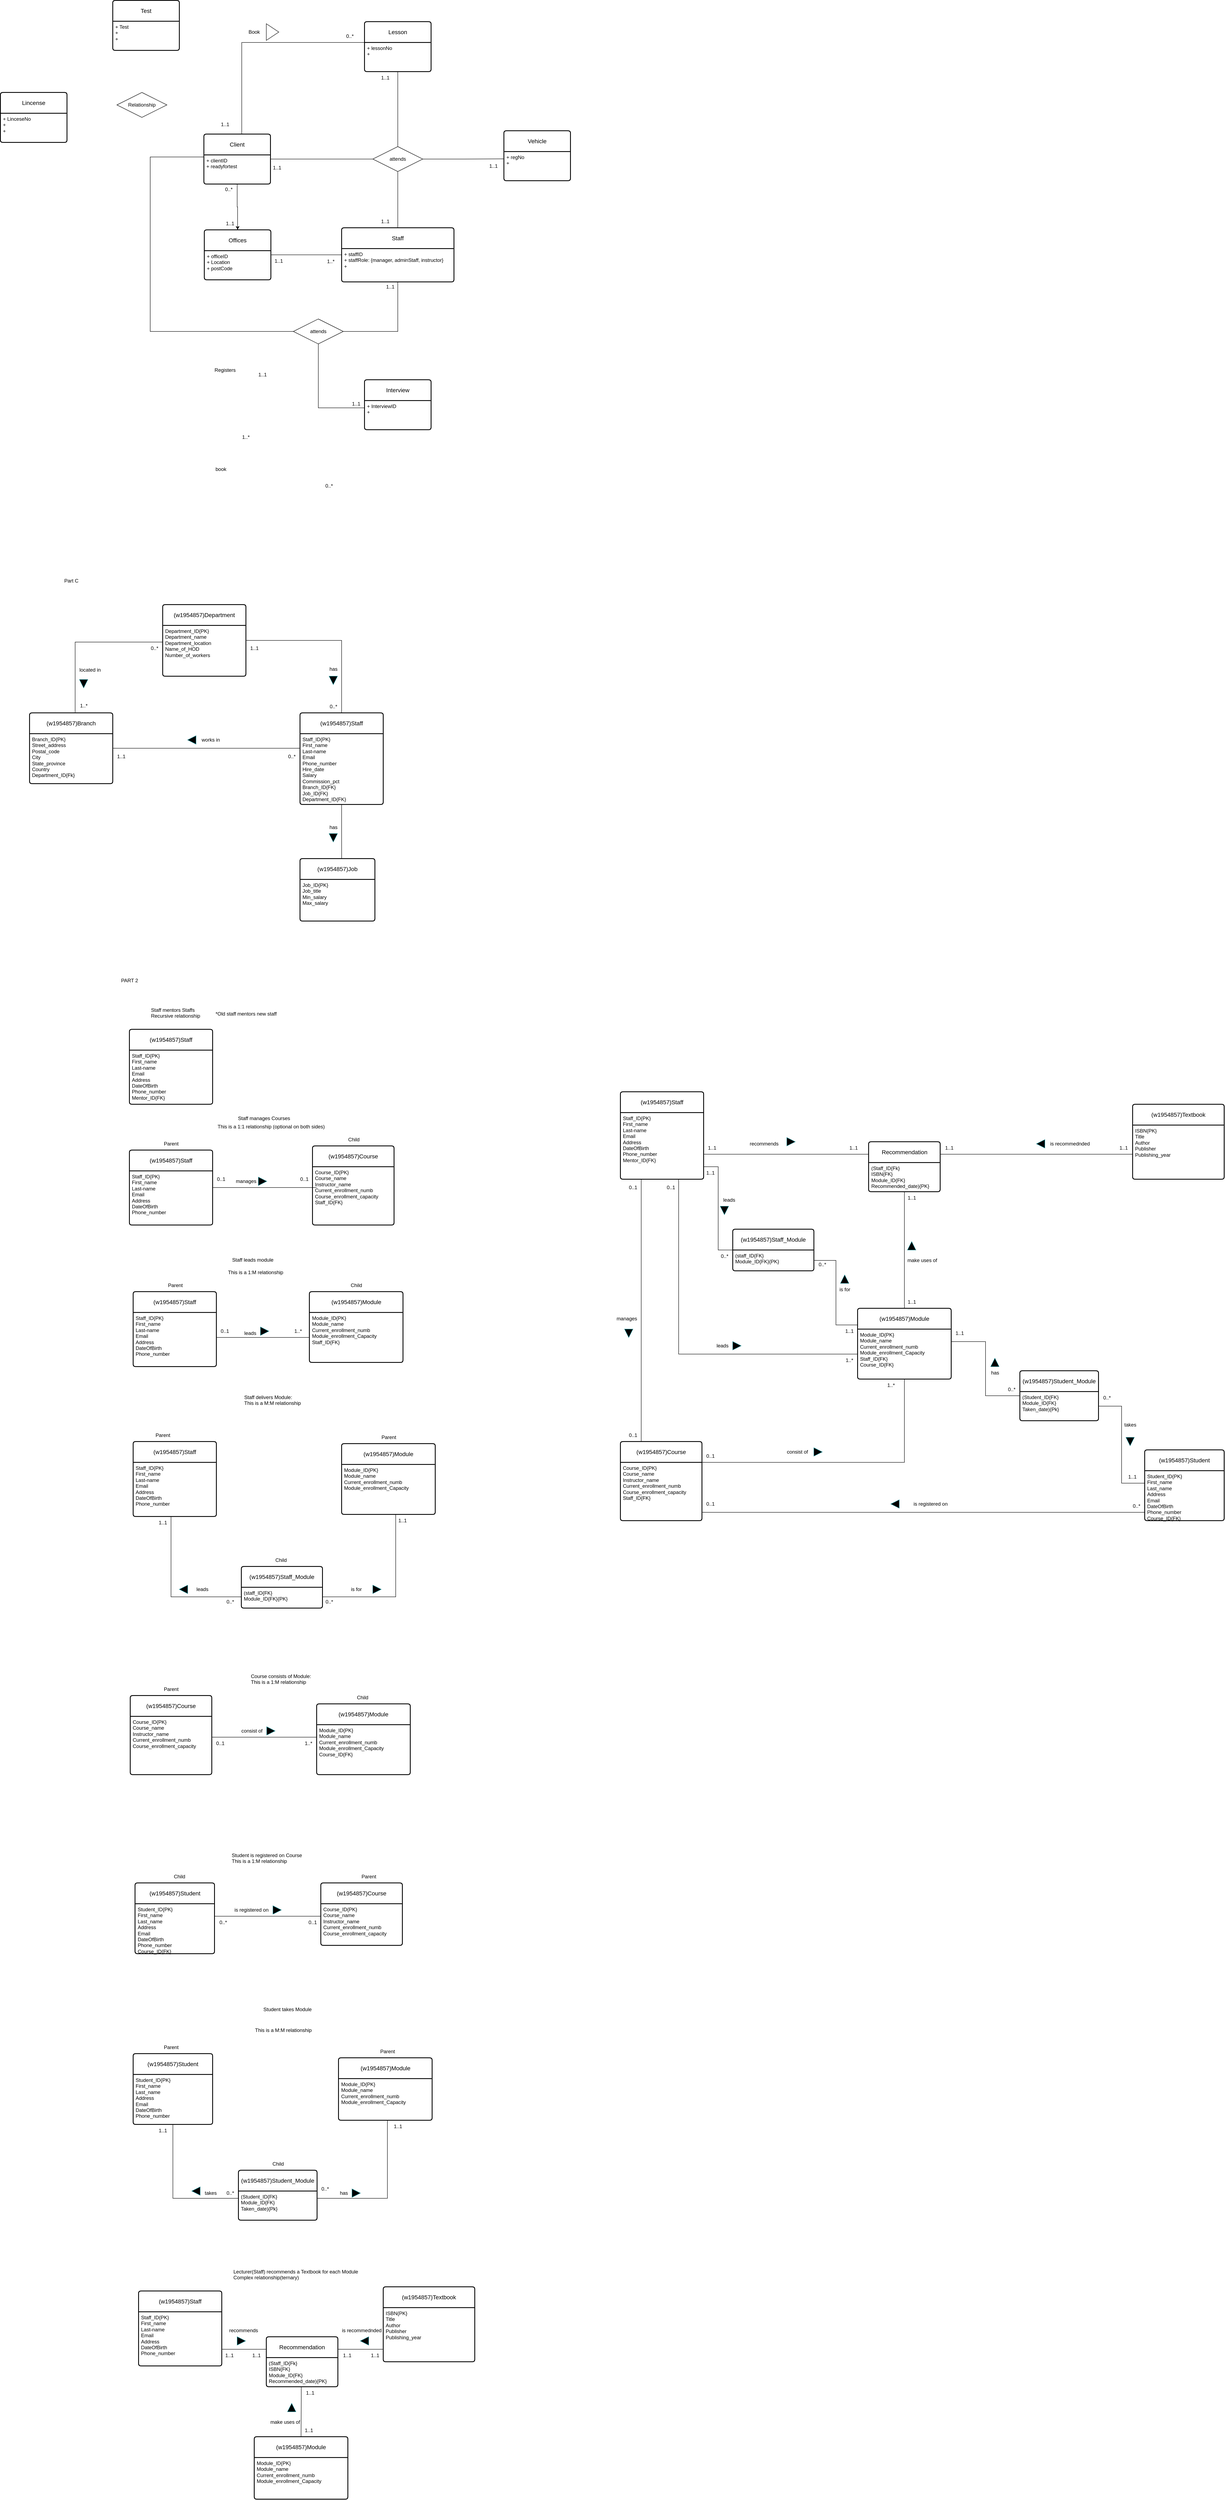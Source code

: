 <mxfile version="22.1.11" type="device">
  <diagram name="Page-1" id="BfiEazyTNAL6KKFuequn">
    <mxGraphModel dx="3103" dy="2713" grid="1" gridSize="10" guides="1" tooltips="1" connect="1" arrows="1" fold="1" page="1" pageScale="1" pageWidth="827" pageHeight="1169" math="0" shadow="0">
      <root>
        <mxCell id="0" />
        <mxCell id="1" parent="0" />
        <mxCell id="KjgFQc_8zFvg0_9bpJzo-15" style="edgeStyle=orthogonalEdgeStyle;rounded=0;orthogonalLoop=1;jettySize=auto;html=1;exitX=1;exitY=0.5;exitDx=0;exitDy=0;entryX=0;entryY=0.5;entryDx=0;entryDy=0;endArrow=none;endFill=0;" parent="1" source="KjgFQc_8zFvg0_9bpJzo-1" target="KjgFQc_8zFvg0_9bpJzo-3" edge="1">
          <mxGeometry relative="1" as="geometry" />
        </mxCell>
        <mxCell id="KjgFQc_8zFvg0_9bpJzo-1" value="Offices" style="swimlane;childLayout=stackLayout;horizontal=1;startSize=50;horizontalStack=0;rounded=1;fontSize=14;fontStyle=0;strokeWidth=2;resizeParent=0;resizeLast=1;shadow=0;dashed=0;align=center;arcSize=4;whiteSpace=wrap;html=1;" parent="1" vertex="1">
          <mxGeometry x="140" y="210" width="160" height="120" as="geometry" />
        </mxCell>
        <mxCell id="KjgFQc_8zFvg0_9bpJzo-2" value="+ officeID&lt;br&gt;+ Location&amp;nbsp;&lt;br&gt;+ postCode" style="align=left;strokeColor=none;fillColor=none;spacingLeft=4;fontSize=12;verticalAlign=top;resizable=0;rotatable=0;part=1;html=1;" parent="KjgFQc_8zFvg0_9bpJzo-1" vertex="1">
          <mxGeometry y="50" width="160" height="70" as="geometry" />
        </mxCell>
        <mxCell id="KjgFQc_8zFvg0_9bpJzo-3" value="Staff" style="swimlane;childLayout=stackLayout;horizontal=1;startSize=50;horizontalStack=0;rounded=1;fontSize=14;fontStyle=0;strokeWidth=2;resizeParent=0;resizeLast=1;shadow=0;dashed=0;align=center;arcSize=4;whiteSpace=wrap;html=1;" parent="1" vertex="1">
          <mxGeometry x="470" y="205" width="270" height="130" as="geometry" />
        </mxCell>
        <mxCell id="KjgFQc_8zFvg0_9bpJzo-4" value="+ staffID&lt;br&gt;+ staffRole: {manager, adminStaff, instructor}&lt;br&gt;+" style="align=left;strokeColor=none;fillColor=none;spacingLeft=4;fontSize=12;verticalAlign=top;resizable=0;rotatable=0;part=1;html=1;" parent="KjgFQc_8zFvg0_9bpJzo-3" vertex="1">
          <mxGeometry y="50" width="270" height="80" as="geometry" />
        </mxCell>
        <mxCell id="KjgFQc_8zFvg0_9bpJzo-58" style="edgeStyle=orthogonalEdgeStyle;rounded=0;orthogonalLoop=1;jettySize=auto;html=1;entryX=0;entryY=0.5;entryDx=0;entryDy=0;endArrow=none;endFill=0;" parent="1" source="KjgFQc_8zFvg0_9bpJzo-5" target="KjgFQc_8zFvg0_9bpJzo-56" edge="1">
          <mxGeometry relative="1" as="geometry" />
        </mxCell>
        <mxCell id="KjgFQc_8zFvg0_9bpJzo-69" style="edgeStyle=orthogonalEdgeStyle;rounded=0;orthogonalLoop=1;jettySize=auto;html=1;entryX=0;entryY=0;entryDx=0;entryDy=0;endArrow=none;endFill=0;" parent="1" source="KjgFQc_8zFvg0_9bpJzo-5" target="KjgFQc_8zFvg0_9bpJzo-12" edge="1">
          <mxGeometry relative="1" as="geometry">
            <Array as="points">
              <mxPoint x="230" y="-240" />
            </Array>
          </mxGeometry>
        </mxCell>
        <mxCell id="KjgFQc_8zFvg0_9bpJzo-5" value="Client" style="swimlane;childLayout=stackLayout;horizontal=1;startSize=50;horizontalStack=0;rounded=1;fontSize=14;fontStyle=0;strokeWidth=2;resizeParent=0;resizeLast=1;shadow=0;dashed=0;align=center;arcSize=4;whiteSpace=wrap;html=1;" parent="1" vertex="1">
          <mxGeometry x="139" y="-20" width="160" height="120" as="geometry" />
        </mxCell>
        <mxCell id="KjgFQc_8zFvg0_9bpJzo-6" value="+ clientID&lt;br&gt;+ readyfortest" style="align=left;strokeColor=none;fillColor=none;spacingLeft=4;fontSize=12;verticalAlign=top;resizable=0;rotatable=0;part=1;html=1;" parent="KjgFQc_8zFvg0_9bpJzo-5" vertex="1">
          <mxGeometry y="50" width="160" height="70" as="geometry" />
        </mxCell>
        <mxCell id="KjgFQc_8zFvg0_9bpJzo-7" value="Interview" style="swimlane;childLayout=stackLayout;horizontal=1;startSize=50;horizontalStack=0;rounded=1;fontSize=14;fontStyle=0;strokeWidth=2;resizeParent=0;resizeLast=1;shadow=0;dashed=0;align=center;arcSize=4;whiteSpace=wrap;html=1;" parent="1" vertex="1">
          <mxGeometry x="525" y="570" width="160" height="120" as="geometry" />
        </mxCell>
        <mxCell id="KjgFQc_8zFvg0_9bpJzo-8" value="+ InterviewID&lt;br&gt;+&amp;nbsp;" style="align=left;strokeColor=none;fillColor=none;spacingLeft=4;fontSize=12;verticalAlign=top;resizable=0;rotatable=0;part=1;html=1;" parent="KjgFQc_8zFvg0_9bpJzo-7" vertex="1">
          <mxGeometry y="50" width="160" height="70" as="geometry" />
        </mxCell>
        <mxCell id="KjgFQc_8zFvg0_9bpJzo-9" value="Vehicle" style="swimlane;childLayout=stackLayout;horizontal=1;startSize=50;horizontalStack=0;rounded=1;fontSize=14;fontStyle=0;strokeWidth=2;resizeParent=0;resizeLast=1;shadow=0;dashed=0;align=center;arcSize=4;whiteSpace=wrap;html=1;" parent="1" vertex="1">
          <mxGeometry x="860" y="-28" width="160" height="120" as="geometry" />
        </mxCell>
        <mxCell id="KjgFQc_8zFvg0_9bpJzo-10" value="+ regNo&lt;br&gt;+&amp;nbsp;" style="align=left;strokeColor=none;fillColor=none;spacingLeft=4;fontSize=12;verticalAlign=top;resizable=0;rotatable=0;part=1;html=1;" parent="KjgFQc_8zFvg0_9bpJzo-9" vertex="1">
          <mxGeometry y="50" width="160" height="70" as="geometry" />
        </mxCell>
        <mxCell id="KjgFQc_8zFvg0_9bpJzo-11" value="Lesson" style="swimlane;childLayout=stackLayout;horizontal=1;startSize=50;horizontalStack=0;rounded=1;fontSize=14;fontStyle=0;strokeWidth=2;resizeParent=0;resizeLast=1;shadow=0;dashed=0;align=center;arcSize=4;whiteSpace=wrap;html=1;" parent="1" vertex="1">
          <mxGeometry x="525" y="-290" width="160" height="120" as="geometry" />
        </mxCell>
        <mxCell id="KjgFQc_8zFvg0_9bpJzo-12" value="+ lessonNo&amp;nbsp;&lt;br&gt;+&amp;nbsp;" style="align=left;strokeColor=none;fillColor=none;spacingLeft=4;fontSize=12;verticalAlign=top;resizable=0;rotatable=0;part=1;html=1;" parent="KjgFQc_8zFvg0_9bpJzo-11" vertex="1">
          <mxGeometry y="50" width="160" height="70" as="geometry" />
        </mxCell>
        <mxCell id="KjgFQc_8zFvg0_9bpJzo-13" value="Lincense" style="swimlane;childLayout=stackLayout;horizontal=1;startSize=50;horizontalStack=0;rounded=1;fontSize=14;fontStyle=0;strokeWidth=2;resizeParent=0;resizeLast=1;shadow=0;dashed=0;align=center;arcSize=4;whiteSpace=wrap;html=1;" parent="1" vertex="1">
          <mxGeometry x="-350" y="-120" width="160" height="120" as="geometry" />
        </mxCell>
        <mxCell id="KjgFQc_8zFvg0_9bpJzo-14" value="+ LinceseNo&lt;br&gt;+&amp;nbsp;&lt;br&gt;+&amp;nbsp;" style="align=left;strokeColor=none;fillColor=none;spacingLeft=4;fontSize=12;verticalAlign=top;resizable=0;rotatable=0;part=1;html=1;" parent="KjgFQc_8zFvg0_9bpJzo-13" vertex="1">
          <mxGeometry y="50" width="160" height="70" as="geometry" />
        </mxCell>
        <mxCell id="KjgFQc_8zFvg0_9bpJzo-16" value="1..1" style="text;html=1;strokeColor=none;fillColor=none;align=center;verticalAlign=middle;whiteSpace=wrap;rounded=0;" parent="1" vertex="1">
          <mxGeometry x="289" y="270" width="60" height="30" as="geometry" />
        </mxCell>
        <mxCell id="KjgFQc_8zFvg0_9bpJzo-17" value="1..*" style="text;html=1;strokeColor=none;fillColor=none;align=center;verticalAlign=middle;whiteSpace=wrap;rounded=0;" parent="1" vertex="1">
          <mxGeometry x="414" y="271" width="60" height="30" as="geometry" />
        </mxCell>
        <mxCell id="KjgFQc_8zFvg0_9bpJzo-20" value="1..1" style="text;html=1;strokeColor=none;fillColor=none;align=center;verticalAlign=middle;whiteSpace=wrap;rounded=0;" parent="1" vertex="1">
          <mxGeometry x="172" y="180" width="60" height="30" as="geometry" />
        </mxCell>
        <mxCell id="KjgFQc_8zFvg0_9bpJzo-21" value="0..*" style="text;html=1;strokeColor=none;fillColor=none;align=center;verticalAlign=middle;whiteSpace=wrap;rounded=0;" parent="1" vertex="1">
          <mxGeometry x="169" y="98" width="60" height="30" as="geometry" />
        </mxCell>
        <mxCell id="KjgFQc_8zFvg0_9bpJzo-22" value="Registers" style="text;html=1;strokeColor=none;fillColor=none;align=center;verticalAlign=middle;whiteSpace=wrap;rounded=0;" parent="1" vertex="1">
          <mxGeometry x="160" y="532" width="60" height="30" as="geometry" />
        </mxCell>
        <mxCell id="KjgFQc_8zFvg0_9bpJzo-37" style="edgeStyle=orthogonalEdgeStyle;rounded=0;orthogonalLoop=1;jettySize=auto;html=1;entryX=0.5;entryY=1;entryDx=0;entryDy=0;endArrow=none;endFill=0;" parent="1" source="KjgFQc_8zFvg0_9bpJzo-35" target="KjgFQc_8zFvg0_9bpJzo-4" edge="1">
          <mxGeometry relative="1" as="geometry">
            <Array as="points">
              <mxPoint x="605" y="454" />
            </Array>
          </mxGeometry>
        </mxCell>
        <mxCell id="KjgFQc_8zFvg0_9bpJzo-38" style="edgeStyle=orthogonalEdgeStyle;rounded=0;orthogonalLoop=1;jettySize=auto;html=1;exitX=0.5;exitY=1;exitDx=0;exitDy=0;entryX=0;entryY=0.25;entryDx=0;entryDy=0;endArrow=none;endFill=0;" parent="1" source="KjgFQc_8zFvg0_9bpJzo-35" target="KjgFQc_8zFvg0_9bpJzo-8" edge="1">
          <mxGeometry relative="1" as="geometry" />
        </mxCell>
        <mxCell id="KjgFQc_8zFvg0_9bpJzo-55" style="edgeStyle=orthogonalEdgeStyle;rounded=0;orthogonalLoop=1;jettySize=auto;html=1;exitX=0;exitY=0.5;exitDx=0;exitDy=0;entryX=0;entryY=0;entryDx=0;entryDy=0;endArrow=none;endFill=0;" parent="1" source="KjgFQc_8zFvg0_9bpJzo-35" target="KjgFQc_8zFvg0_9bpJzo-6" edge="1">
          <mxGeometry relative="1" as="geometry">
            <Array as="points">
              <mxPoint x="10" y="454" />
              <mxPoint x="10" y="35" />
            </Array>
          </mxGeometry>
        </mxCell>
        <mxCell id="KjgFQc_8zFvg0_9bpJzo-35" value="attends" style="shape=rhombus;perimeter=rhombusPerimeter;whiteSpace=wrap;html=1;align=center;" parent="1" vertex="1">
          <mxGeometry x="354" y="424" width="120" height="60" as="geometry" />
        </mxCell>
        <mxCell id="KjgFQc_8zFvg0_9bpJzo-45" value="1..1" style="text;html=1;strokeColor=none;fillColor=none;align=center;verticalAlign=middle;whiteSpace=wrap;rounded=0;" parent="1" vertex="1">
          <mxGeometry x="475" y="613" width="60" height="30" as="geometry" />
        </mxCell>
        <mxCell id="KjgFQc_8zFvg0_9bpJzo-46" value="1..1" style="text;html=1;strokeColor=none;fillColor=none;align=center;verticalAlign=middle;whiteSpace=wrap;rounded=0;" parent="1" vertex="1">
          <mxGeometry x="557" y="332" width="60" height="30" as="geometry" />
        </mxCell>
        <mxCell id="KjgFQc_8zFvg0_9bpJzo-47" value="1..1" style="text;html=1;strokeColor=none;fillColor=none;align=center;verticalAlign=middle;whiteSpace=wrap;rounded=0;" parent="1" vertex="1">
          <mxGeometry x="250" y="543" width="60" height="30" as="geometry" />
        </mxCell>
        <mxCell id="KjgFQc_8zFvg0_9bpJzo-49" value="book" style="text;html=1;strokeColor=none;fillColor=none;align=center;verticalAlign=middle;whiteSpace=wrap;rounded=0;" parent="1" vertex="1">
          <mxGeometry x="150" y="770" width="60" height="30" as="geometry" />
        </mxCell>
        <mxCell id="KjgFQc_8zFvg0_9bpJzo-53" value="1..*" style="text;html=1;strokeColor=none;fillColor=none;align=center;verticalAlign=middle;whiteSpace=wrap;rounded=0;" parent="1" vertex="1">
          <mxGeometry x="210" y="693" width="60" height="30" as="geometry" />
        </mxCell>
        <mxCell id="KjgFQc_8zFvg0_9bpJzo-54" value="0..*" style="text;html=1;strokeColor=none;fillColor=none;align=center;verticalAlign=middle;whiteSpace=wrap;rounded=0;" parent="1" vertex="1">
          <mxGeometry x="410" y="810" width="60" height="30" as="geometry" />
        </mxCell>
        <mxCell id="KjgFQc_8zFvg0_9bpJzo-60" style="edgeStyle=orthogonalEdgeStyle;rounded=0;orthogonalLoop=1;jettySize=auto;html=1;entryX=0.5;entryY=0;entryDx=0;entryDy=0;endArrow=none;endFill=0;" parent="1" source="KjgFQc_8zFvg0_9bpJzo-56" target="KjgFQc_8zFvg0_9bpJzo-3" edge="1">
          <mxGeometry relative="1" as="geometry" />
        </mxCell>
        <mxCell id="KjgFQc_8zFvg0_9bpJzo-66" style="edgeStyle=orthogonalEdgeStyle;rounded=0;orthogonalLoop=1;jettySize=auto;html=1;entryX=0;entryY=0.25;entryDx=0;entryDy=0;endArrow=none;endFill=0;" parent="1" source="KjgFQc_8zFvg0_9bpJzo-56" target="KjgFQc_8zFvg0_9bpJzo-10" edge="1">
          <mxGeometry relative="1" as="geometry" />
        </mxCell>
        <mxCell id="KjgFQc_8zFvg0_9bpJzo-67" style="edgeStyle=orthogonalEdgeStyle;rounded=0;orthogonalLoop=1;jettySize=auto;html=1;entryX=0.5;entryY=1;entryDx=0;entryDy=0;endArrow=none;endFill=0;" parent="1" source="KjgFQc_8zFvg0_9bpJzo-56" target="KjgFQc_8zFvg0_9bpJzo-12" edge="1">
          <mxGeometry relative="1" as="geometry" />
        </mxCell>
        <mxCell id="KjgFQc_8zFvg0_9bpJzo-56" value="attends" style="shape=rhombus;perimeter=rhombusPerimeter;whiteSpace=wrap;html=1;align=center;strokeWidth=1;" parent="1" vertex="1">
          <mxGeometry x="545" y="10" width="120" height="60" as="geometry" />
        </mxCell>
        <mxCell id="KjgFQc_8zFvg0_9bpJzo-62" value="1..1" style="text;html=1;strokeColor=none;fillColor=none;align=center;verticalAlign=middle;whiteSpace=wrap;rounded=0;" parent="1" vertex="1">
          <mxGeometry x="545" y="-170" width="60" height="30" as="geometry" />
        </mxCell>
        <mxCell id="KjgFQc_8zFvg0_9bpJzo-64" value="1..1" style="text;html=1;strokeColor=none;fillColor=none;align=center;verticalAlign=middle;whiteSpace=wrap;rounded=0;" parent="1" vertex="1">
          <mxGeometry x="545" y="175" width="60" height="30" as="geometry" />
        </mxCell>
        <mxCell id="KjgFQc_8zFvg0_9bpJzo-65" value="1..1" style="text;html=1;strokeColor=none;fillColor=none;align=center;verticalAlign=middle;whiteSpace=wrap;rounded=0;" parent="1" vertex="1">
          <mxGeometry x="805" y="42" width="60" height="30" as="geometry" />
        </mxCell>
        <mxCell id="KjgFQc_8zFvg0_9bpJzo-70" value="Book" style="text;html=1;strokeColor=none;fillColor=none;align=center;verticalAlign=middle;whiteSpace=wrap;rounded=0;" parent="1" vertex="1">
          <mxGeometry x="230" y="-280" width="60" height="30" as="geometry" />
        </mxCell>
        <mxCell id="KjgFQc_8zFvg0_9bpJzo-72" value="0..*" style="text;html=1;strokeColor=none;fillColor=none;align=center;verticalAlign=middle;whiteSpace=wrap;rounded=0;" parent="1" vertex="1">
          <mxGeometry x="460" y="-270" width="60" height="30" as="geometry" />
        </mxCell>
        <mxCell id="KjgFQc_8zFvg0_9bpJzo-73" value="1..1" style="text;html=1;strokeColor=none;fillColor=none;align=center;verticalAlign=middle;whiteSpace=wrap;rounded=0;" parent="1" vertex="1">
          <mxGeometry x="160" y="-58" width="60" height="30" as="geometry" />
        </mxCell>
        <mxCell id="KjgFQc_8zFvg0_9bpJzo-74" value="1..1" style="text;html=1;strokeColor=none;fillColor=none;align=center;verticalAlign=middle;whiteSpace=wrap;rounded=0;" parent="1" vertex="1">
          <mxGeometry x="285" y="46" width="60" height="30" as="geometry" />
        </mxCell>
        <mxCell id="KjgFQc_8zFvg0_9bpJzo-75" value="" style="triangle;whiteSpace=wrap;html=1;strokeColor=#000000;direction=east;" parent="1" vertex="1">
          <mxGeometry x="289" y="-285" width="30" height="40" as="geometry" />
        </mxCell>
        <mxCell id="KjgFQc_8zFvg0_9bpJzo-76" style="edgeStyle=orthogonalEdgeStyle;rounded=0;orthogonalLoop=1;jettySize=auto;html=1;" parent="1" source="KjgFQc_8zFvg0_9bpJzo-6" target="KjgFQc_8zFvg0_9bpJzo-1" edge="1">
          <mxGeometry relative="1" as="geometry" />
        </mxCell>
        <mxCell id="KjgFQc_8zFvg0_9bpJzo-79" value="Test" style="swimlane;childLayout=stackLayout;horizontal=1;startSize=50;horizontalStack=0;rounded=1;fontSize=14;fontStyle=0;strokeWidth=2;resizeParent=0;resizeLast=1;shadow=0;dashed=0;align=center;arcSize=4;whiteSpace=wrap;html=1;" parent="1" vertex="1">
          <mxGeometry x="-80" y="-341" width="160" height="120" as="geometry" />
        </mxCell>
        <mxCell id="KjgFQc_8zFvg0_9bpJzo-80" value="+ Test&lt;br&gt;+&amp;nbsp;&lt;br&gt;+&amp;nbsp;" style="align=left;strokeColor=none;fillColor=none;spacingLeft=4;fontSize=12;verticalAlign=top;resizable=0;rotatable=0;part=1;html=1;" parent="KjgFQc_8zFvg0_9bpJzo-79" vertex="1">
          <mxGeometry y="50" width="160" height="70" as="geometry" />
        </mxCell>
        <mxCell id="KjgFQc_8zFvg0_9bpJzo-82" value="Relationship" style="shape=rhombus;perimeter=rhombusPerimeter;whiteSpace=wrap;html=1;align=center;" parent="1" vertex="1">
          <mxGeometry x="-70" y="-120" width="120" height="60" as="geometry" />
        </mxCell>
        <mxCell id="TyeQ0i-doxmVkAf6w0J_-15" style="edgeStyle=orthogonalEdgeStyle;rounded=0;orthogonalLoop=1;jettySize=auto;html=1;entryX=0.5;entryY=0;entryDx=0;entryDy=0;endArrow=none;endFill=0;" edge="1" parent="1" source="TyeQ0i-doxmVkAf6w0J_-1" target="TyeQ0i-doxmVkAf6w0J_-11">
          <mxGeometry relative="1" as="geometry" />
        </mxCell>
        <mxCell id="TyeQ0i-doxmVkAf6w0J_-1" value="(w1954857)Department" style="swimlane;childLayout=stackLayout;horizontal=1;startSize=50;horizontalStack=0;rounded=1;fontSize=14;fontStyle=0;strokeWidth=2;resizeParent=0;resizeLast=1;shadow=0;dashed=0;align=center;arcSize=4;whiteSpace=wrap;html=1;" vertex="1" parent="1">
          <mxGeometry x="40" y="1110" width="200" height="172" as="geometry" />
        </mxCell>
        <mxCell id="TyeQ0i-doxmVkAf6w0J_-2" value="Department_ID{PK}&lt;br&gt;Department_name&lt;br&gt;Department_location&lt;br&gt;Name_of_HOD&lt;br&gt;Number_of_workers" style="align=left;strokeColor=none;fillColor=none;spacingLeft=4;fontSize=12;verticalAlign=top;resizable=0;rotatable=0;part=1;html=1;" vertex="1" parent="TyeQ0i-doxmVkAf6w0J_-1">
          <mxGeometry y="50" width="200" height="122" as="geometry" />
        </mxCell>
        <mxCell id="TyeQ0i-doxmVkAf6w0J_-3" value="Part C" style="text;html=1;align=center;verticalAlign=middle;resizable=0;points=[];autosize=1;strokeColor=none;fillColor=none;" vertex="1" parent="1">
          <mxGeometry x="-210" y="1038" width="60" height="30" as="geometry" />
        </mxCell>
        <mxCell id="TyeQ0i-doxmVkAf6w0J_-4" value="(w1954857)Branch" style="swimlane;childLayout=stackLayout;horizontal=1;startSize=50;horizontalStack=0;rounded=1;fontSize=14;fontStyle=0;strokeWidth=2;resizeParent=0;resizeLast=1;shadow=0;dashed=0;align=center;arcSize=4;whiteSpace=wrap;html=1;" vertex="1" parent="1">
          <mxGeometry x="-280" y="1370" width="200" height="170" as="geometry" />
        </mxCell>
        <mxCell id="TyeQ0i-doxmVkAf6w0J_-5" value="Branch_ID{PK}&lt;br&gt;Street_address&lt;br&gt;Postal_code&lt;br&gt;City&lt;br&gt;State_province&lt;br&gt;Country&lt;br&gt;Department_ID{Fk}" style="align=left;strokeColor=none;fillColor=none;spacingLeft=4;fontSize=12;verticalAlign=top;resizable=0;rotatable=0;part=1;html=1;" vertex="1" parent="TyeQ0i-doxmVkAf6w0J_-4">
          <mxGeometry y="50" width="200" height="120" as="geometry" />
        </mxCell>
        <mxCell id="TyeQ0i-doxmVkAf6w0J_-11" value="(w1954857)Staff" style="swimlane;childLayout=stackLayout;horizontal=1;startSize=50;horizontalStack=0;rounded=1;fontSize=14;fontStyle=0;strokeWidth=2;resizeParent=0;resizeLast=1;shadow=0;dashed=0;align=center;arcSize=4;whiteSpace=wrap;html=1;" vertex="1" parent="1">
          <mxGeometry x="370" y="1370" width="200" height="220" as="geometry" />
        </mxCell>
        <mxCell id="TyeQ0i-doxmVkAf6w0J_-12" value="Staff_ID{PK}&lt;br&gt;First_name&lt;br&gt;Last-name&lt;br&gt;Email&lt;br&gt;Phone_number&lt;br&gt;Hire_date&lt;br&gt;Salary&lt;br&gt;Commission_pct&lt;br&gt;Branch_ID{FK}&lt;br&gt;Job_ID{FK}&lt;br&gt;Department_ID{FK}" style="align=left;strokeColor=none;fillColor=none;spacingLeft=4;fontSize=12;verticalAlign=top;resizable=0;rotatable=0;part=1;html=1;" vertex="1" parent="TyeQ0i-doxmVkAf6w0J_-11">
          <mxGeometry y="50" width="200" height="170" as="geometry" />
        </mxCell>
        <mxCell id="TyeQ0i-doxmVkAf6w0J_-13" value="(w1954857)Job" style="swimlane;childLayout=stackLayout;horizontal=1;startSize=50;horizontalStack=0;rounded=1;fontSize=14;fontStyle=0;strokeWidth=2;resizeParent=0;resizeLast=1;shadow=0;dashed=0;align=center;arcSize=4;whiteSpace=wrap;html=1;" vertex="1" parent="1">
          <mxGeometry x="370" y="1720" width="180" height="150" as="geometry" />
        </mxCell>
        <mxCell id="TyeQ0i-doxmVkAf6w0J_-14" value="Job_ID{PK}&lt;br&gt;Job_title&lt;br&gt;Min_salary&lt;br&gt;Max_salary&lt;br&gt;" style="align=left;strokeColor=none;fillColor=none;spacingLeft=4;fontSize=12;verticalAlign=top;resizable=0;rotatable=0;part=1;html=1;" vertex="1" parent="TyeQ0i-doxmVkAf6w0J_-13">
          <mxGeometry y="50" width="180" height="100" as="geometry" />
        </mxCell>
        <mxCell id="TyeQ0i-doxmVkAf6w0J_-16" style="edgeStyle=orthogonalEdgeStyle;rounded=0;orthogonalLoop=1;jettySize=auto;html=1;entryX=0.548;entryY=-0.007;entryDx=0;entryDy=0;entryPerimeter=0;endArrow=none;endFill=0;" edge="1" parent="1" source="TyeQ0i-doxmVkAf6w0J_-2" target="TyeQ0i-doxmVkAf6w0J_-4">
          <mxGeometry relative="1" as="geometry">
            <Array as="points">
              <mxPoint x="-170" y="1200" />
            </Array>
          </mxGeometry>
        </mxCell>
        <mxCell id="TyeQ0i-doxmVkAf6w0J_-17" style="edgeStyle=orthogonalEdgeStyle;rounded=0;orthogonalLoop=1;jettySize=auto;html=1;entryX=0.556;entryY=0;entryDx=0;entryDy=0;entryPerimeter=0;endArrow=none;endFill=0;" edge="1" parent="1" source="TyeQ0i-doxmVkAf6w0J_-12" target="TyeQ0i-doxmVkAf6w0J_-13">
          <mxGeometry relative="1" as="geometry" />
        </mxCell>
        <mxCell id="TyeQ0i-doxmVkAf6w0J_-18" value="1..1" style="text;html=1;align=center;verticalAlign=middle;resizable=0;points=[];autosize=1;strokeColor=none;fillColor=none;" vertex="1" parent="1">
          <mxGeometry x="240" y="1200" width="40" height="30" as="geometry" />
        </mxCell>
        <mxCell id="TyeQ0i-doxmVkAf6w0J_-19" value="has" style="text;html=1;align=center;verticalAlign=middle;resizable=0;points=[];autosize=1;strokeColor=none;fillColor=none;" vertex="1" parent="1">
          <mxGeometry x="430" y="1250" width="40" height="30" as="geometry" />
        </mxCell>
        <mxCell id="TyeQ0i-doxmVkAf6w0J_-20" value="works in" style="text;html=1;align=center;verticalAlign=middle;resizable=0;points=[];autosize=1;strokeColor=none;fillColor=none;" vertex="1" parent="1">
          <mxGeometry x="120" y="1420" width="70" height="30" as="geometry" />
        </mxCell>
        <mxCell id="TyeQ0i-doxmVkAf6w0J_-21" style="edgeStyle=orthogonalEdgeStyle;rounded=0;orthogonalLoop=1;jettySize=auto;html=1;entryX=0;entryY=0.206;entryDx=0;entryDy=0;entryPerimeter=0;endArrow=none;endFill=0;" edge="1" parent="1" source="TyeQ0i-doxmVkAf6w0J_-4" target="TyeQ0i-doxmVkAf6w0J_-12">
          <mxGeometry relative="1" as="geometry" />
        </mxCell>
        <mxCell id="TyeQ0i-doxmVkAf6w0J_-23" value="has" style="text;html=1;align=center;verticalAlign=middle;resizable=0;points=[];autosize=1;strokeColor=none;fillColor=none;" vertex="1" parent="1">
          <mxGeometry x="430" y="1630" width="40" height="30" as="geometry" />
        </mxCell>
        <mxCell id="TyeQ0i-doxmVkAf6w0J_-24" value="located in" style="text;html=1;align=center;verticalAlign=middle;resizable=0;points=[];autosize=1;strokeColor=none;fillColor=none;" vertex="1" parent="1">
          <mxGeometry x="-170" y="1252" width="70" height="30" as="geometry" />
        </mxCell>
        <mxCell id="TyeQ0i-doxmVkAf6w0J_-25" value="0..*" style="text;html=1;align=center;verticalAlign=middle;resizable=0;points=[];autosize=1;strokeColor=none;fillColor=none;" vertex="1" parent="1">
          <mxGeometry x="430" y="1340" width="40" height="30" as="geometry" />
        </mxCell>
        <mxCell id="TyeQ0i-doxmVkAf6w0J_-26" value="0..*" style="text;html=1;align=center;verticalAlign=middle;resizable=0;points=[];autosize=1;strokeColor=none;fillColor=none;" vertex="1" parent="1">
          <mxGeometry y="1200" width="40" height="30" as="geometry" />
        </mxCell>
        <mxCell id="TyeQ0i-doxmVkAf6w0J_-27" value="1..*" style="text;html=1;align=center;verticalAlign=middle;resizable=0;points=[];autosize=1;strokeColor=none;fillColor=none;" vertex="1" parent="1">
          <mxGeometry x="-170" y="1338" width="40" height="30" as="geometry" />
        </mxCell>
        <mxCell id="TyeQ0i-doxmVkAf6w0J_-29" value="1..1" style="text;html=1;align=center;verticalAlign=middle;resizable=0;points=[];autosize=1;strokeColor=none;fillColor=none;" vertex="1" parent="1">
          <mxGeometry x="-80" y="1460" width="40" height="30" as="geometry" />
        </mxCell>
        <mxCell id="TyeQ0i-doxmVkAf6w0J_-30" value="0..*" style="text;html=1;align=center;verticalAlign=middle;resizable=0;points=[];autosize=1;strokeColor=none;fillColor=none;" vertex="1" parent="1">
          <mxGeometry x="330" y="1460" width="40" height="30" as="geometry" />
        </mxCell>
        <mxCell id="TyeQ0i-doxmVkAf6w0J_-31" value="" style="triangle;whiteSpace=wrap;html=1;strokeColor=#0e8088;fillColor=#000000;direction=south;" vertex="1" parent="1">
          <mxGeometry x="440" y="1282" width="20" height="20" as="geometry" />
        </mxCell>
        <mxCell id="TyeQ0i-doxmVkAf6w0J_-32" value="" style="triangle;whiteSpace=wrap;html=1;strokeColor=#0e8088;fillColor=#000000;direction=south;" vertex="1" parent="1">
          <mxGeometry x="440.0" y="1660" width="20" height="20" as="geometry" />
        </mxCell>
        <mxCell id="TyeQ0i-doxmVkAf6w0J_-33" value="" style="triangle;whiteSpace=wrap;html=1;strokeColor=#0e8088;fillColor=#000000;direction=west;" vertex="1" parent="1">
          <mxGeometry x="100.0" y="1425" width="20" height="20" as="geometry" />
        </mxCell>
        <mxCell id="TyeQ0i-doxmVkAf6w0J_-34" value="" style="triangle;whiteSpace=wrap;html=1;strokeColor=#0e8088;fillColor=#000000;direction=south;" vertex="1" parent="1">
          <mxGeometry x="-160.0" y="1290" width="20" height="20" as="geometry" />
        </mxCell>
        <mxCell id="TyeQ0i-doxmVkAf6w0J_-48" value="PART 2" style="text;html=1;align=center;verticalAlign=middle;resizable=0;points=[];autosize=1;strokeColor=none;fillColor=none;" vertex="1" parent="1">
          <mxGeometry x="-70" y="1998" width="60" height="30" as="geometry" />
        </mxCell>
        <mxCell id="TyeQ0i-doxmVkAf6w0J_-49" value="(w1954857)Staff" style="swimlane;childLayout=stackLayout;horizontal=1;startSize=50;horizontalStack=0;rounded=1;fontSize=14;fontStyle=0;strokeWidth=2;resizeParent=0;resizeLast=1;shadow=0;dashed=0;align=center;arcSize=4;whiteSpace=wrap;html=1;" vertex="1" parent="1">
          <mxGeometry x="-40" y="2130" width="200" height="180" as="geometry" />
        </mxCell>
        <mxCell id="TyeQ0i-doxmVkAf6w0J_-50" value="Staff_ID{PK}&lt;br&gt;First_name&lt;br&gt;Last-name&lt;br&gt;Email&lt;br&gt;Address&lt;br&gt;DateOfBirth&lt;br&gt;Phone_number&lt;br&gt;Mentor_ID{FK}" style="align=left;strokeColor=none;fillColor=none;spacingLeft=4;fontSize=12;verticalAlign=top;resizable=0;rotatable=0;part=1;html=1;" vertex="1" parent="TyeQ0i-doxmVkAf6w0J_-49">
          <mxGeometry y="50" width="200" height="130" as="geometry" />
        </mxCell>
        <mxCell id="TyeQ0i-doxmVkAf6w0J_-53" value="(w1954857)Course" style="swimlane;childLayout=stackLayout;horizontal=1;startSize=50;horizontalStack=0;rounded=1;fontSize=14;fontStyle=0;strokeWidth=2;resizeParent=0;resizeLast=1;shadow=0;dashed=0;align=center;arcSize=4;whiteSpace=wrap;html=1;" vertex="1" parent="1">
          <mxGeometry x="400" y="2410" width="196" height="190" as="geometry" />
        </mxCell>
        <mxCell id="TyeQ0i-doxmVkAf6w0J_-54" value="Course_ID{PK}&lt;br&gt;Course_name&lt;br&gt;Instructor_name&lt;br&gt;Current_enrollment_numb&lt;br&gt;Course_enrollment_capacity&lt;br&gt;Staff_ID{FK}" style="align=left;strokeColor=none;fillColor=none;spacingLeft=4;fontSize=12;verticalAlign=top;resizable=0;rotatable=0;part=1;html=1;" vertex="1" parent="TyeQ0i-doxmVkAf6w0J_-53">
          <mxGeometry y="50" width="196" height="140" as="geometry" />
        </mxCell>
        <mxCell id="TyeQ0i-doxmVkAf6w0J_-55" value="(w1954857)Staff" style="swimlane;childLayout=stackLayout;horizontal=1;startSize=50;horizontalStack=0;rounded=1;fontSize=14;fontStyle=0;strokeWidth=2;resizeParent=0;resizeLast=1;shadow=0;dashed=0;align=center;arcSize=4;whiteSpace=wrap;html=1;" vertex="1" parent="1">
          <mxGeometry x="-40" y="2420" width="200" height="180" as="geometry" />
        </mxCell>
        <mxCell id="TyeQ0i-doxmVkAf6w0J_-56" value="Staff_ID{PK}&lt;br&gt;First_name&lt;br&gt;Last-name&lt;br&gt;Email&lt;br&gt;Address&lt;br&gt;DateOfBirth&lt;br&gt;Phone_number&lt;br&gt;" style="align=left;strokeColor=none;fillColor=none;spacingLeft=4;fontSize=12;verticalAlign=top;resizable=0;rotatable=0;part=1;html=1;" vertex="1" parent="TyeQ0i-doxmVkAf6w0J_-55">
          <mxGeometry y="50" width="200" height="130" as="geometry" />
        </mxCell>
        <mxCell id="TyeQ0i-doxmVkAf6w0J_-57" style="edgeStyle=orthogonalEdgeStyle;rounded=0;orthogonalLoop=1;jettySize=auto;html=1;entryX=0.051;entryY=0.357;entryDx=0;entryDy=0;entryPerimeter=0;endArrow=none;endFill=0;" edge="1" parent="1" source="TyeQ0i-doxmVkAf6w0J_-55" target="TyeQ0i-doxmVkAf6w0J_-54">
          <mxGeometry relative="1" as="geometry" />
        </mxCell>
        <mxCell id="TyeQ0i-doxmVkAf6w0J_-59" value="This is a 1:1 relationship (optional on both sides)" style="text;whiteSpace=wrap;html=1;" vertex="1" parent="1">
          <mxGeometry x="170" y="2350" width="290" height="40" as="geometry" />
        </mxCell>
        <mxCell id="TyeQ0i-doxmVkAf6w0J_-60" value="(w1954857)Staff" style="swimlane;childLayout=stackLayout;horizontal=1;startSize=50;horizontalStack=0;rounded=1;fontSize=14;fontStyle=0;strokeWidth=2;resizeParent=0;resizeLast=1;shadow=0;dashed=0;align=center;arcSize=4;whiteSpace=wrap;html=1;" vertex="1" parent="1">
          <mxGeometry x="-31" y="2760" width="200" height="180" as="geometry" />
        </mxCell>
        <mxCell id="TyeQ0i-doxmVkAf6w0J_-61" value="Staff_ID{PK}&lt;br&gt;First_name&lt;br&gt;Last-name&lt;br&gt;Email&lt;br&gt;Address&lt;br&gt;DateOfBirth&lt;br&gt;Phone_number&lt;br&gt;" style="align=left;strokeColor=none;fillColor=none;spacingLeft=4;fontSize=12;verticalAlign=top;resizable=0;rotatable=0;part=1;html=1;" vertex="1" parent="TyeQ0i-doxmVkAf6w0J_-60">
          <mxGeometry y="50" width="200" height="130" as="geometry" />
        </mxCell>
        <mxCell id="TyeQ0i-doxmVkAf6w0J_-62" value="(w1954857)Module" style="swimlane;childLayout=stackLayout;horizontal=1;startSize=50;horizontalStack=0;rounded=1;fontSize=14;fontStyle=0;strokeWidth=2;resizeParent=0;resizeLast=1;shadow=0;dashed=0;align=center;arcSize=4;whiteSpace=wrap;html=1;" vertex="1" parent="1">
          <mxGeometry x="392.5" y="2760" width="225" height="170" as="geometry" />
        </mxCell>
        <mxCell id="TyeQ0i-doxmVkAf6w0J_-63" value="Module_ID{PK}&lt;br&gt;Module_name&lt;br&gt;Current_enrollment_numb&lt;br&gt;Module_enrollment_Capacity&lt;br&gt;Staff_ID{FK}" style="align=left;strokeColor=none;fillColor=none;spacingLeft=4;fontSize=12;verticalAlign=top;resizable=0;rotatable=0;part=1;html=1;" vertex="1" parent="TyeQ0i-doxmVkAf6w0J_-62">
          <mxGeometry y="50" width="225" height="120" as="geometry" />
        </mxCell>
        <mxCell id="TyeQ0i-doxmVkAf6w0J_-64" style="edgeStyle=orthogonalEdgeStyle;rounded=0;orthogonalLoop=1;jettySize=auto;html=1;entryX=0;entryY=0.5;entryDx=0;entryDy=0;endArrow=none;endFill=0;" edge="1" parent="1" source="TyeQ0i-doxmVkAf6w0J_-61" target="TyeQ0i-doxmVkAf6w0J_-63">
          <mxGeometry relative="1" as="geometry">
            <Array as="points">
              <mxPoint x="300" y="2870" />
              <mxPoint x="300" y="2870" />
            </Array>
          </mxGeometry>
        </mxCell>
        <mxCell id="TyeQ0i-doxmVkAf6w0J_-65" value="manages" style="text;html=1;align=center;verticalAlign=middle;resizable=0;points=[];autosize=1;strokeColor=none;fillColor=none;" vertex="1" parent="1">
          <mxGeometry x="205" y="2480" width="70" height="30" as="geometry" />
        </mxCell>
        <mxCell id="TyeQ0i-doxmVkAf6w0J_-66" value="" style="triangle;whiteSpace=wrap;html=1;strokeColor=#0e8088;fillColor=#000000;" vertex="1" parent="1">
          <mxGeometry x="270" y="2485" width="20" height="20" as="geometry" />
        </mxCell>
        <mxCell id="TyeQ0i-doxmVkAf6w0J_-67" value="0..1" style="text;html=1;align=center;verticalAlign=middle;resizable=0;points=[];autosize=1;strokeColor=none;fillColor=none;" vertex="1" parent="1">
          <mxGeometry x="360" y="2475" width="40" height="30" as="geometry" />
        </mxCell>
        <mxCell id="TyeQ0i-doxmVkAf6w0J_-68" value="0..1" style="text;html=1;align=center;verticalAlign=middle;resizable=0;points=[];autosize=1;strokeColor=none;fillColor=none;" vertex="1" parent="1">
          <mxGeometry x="160" y="2475" width="40" height="30" as="geometry" />
        </mxCell>
        <mxCell id="TyeQ0i-doxmVkAf6w0J_-69" value="leads" style="text;html=1;align=center;verticalAlign=middle;resizable=0;points=[];autosize=1;strokeColor=none;fillColor=none;" vertex="1" parent="1">
          <mxGeometry x="225" y="2845" width="50" height="30" as="geometry" />
        </mxCell>
        <mxCell id="TyeQ0i-doxmVkAf6w0J_-70" value="" style="triangle;whiteSpace=wrap;html=1;strokeColor=#0e8088;fillColor=#000000;" vertex="1" parent="1">
          <mxGeometry x="275" y="2845" width="20" height="20" as="geometry" />
        </mxCell>
        <mxCell id="TyeQ0i-doxmVkAf6w0J_-71" value="1..*" style="text;html=1;align=center;verticalAlign=middle;resizable=0;points=[];autosize=1;strokeColor=none;fillColor=none;" vertex="1" parent="1">
          <mxGeometry x="345" y="2840" width="40" height="30" as="geometry" />
        </mxCell>
        <mxCell id="TyeQ0i-doxmVkAf6w0J_-73" value="0..1" style="text;html=1;align=center;verticalAlign=middle;resizable=0;points=[];autosize=1;strokeColor=none;fillColor=none;" vertex="1" parent="1">
          <mxGeometry x="169" y="2840" width="40" height="30" as="geometry" />
        </mxCell>
        <mxCell id="TyeQ0i-doxmVkAf6w0J_-74" value="This is a 1:M relationship" style="text;whiteSpace=wrap;html=1;" vertex="1" parent="1">
          <mxGeometry x="195" y="2700" width="170" height="40" as="geometry" />
        </mxCell>
        <mxCell id="TyeQ0i-doxmVkAf6w0J_-76" value="(w1954857)Staff" style="swimlane;childLayout=stackLayout;horizontal=1;startSize=50;horizontalStack=0;rounded=1;fontSize=14;fontStyle=0;strokeWidth=2;resizeParent=0;resizeLast=1;shadow=0;dashed=0;align=center;arcSize=4;whiteSpace=wrap;html=1;" vertex="1" parent="1">
          <mxGeometry x="-31" y="3120" width="200" height="180" as="geometry" />
        </mxCell>
        <mxCell id="TyeQ0i-doxmVkAf6w0J_-77" value="Staff_ID{PK}&lt;br&gt;First_name&lt;br&gt;Last-name&lt;br&gt;Email&lt;br&gt;Address&lt;br&gt;DateOfBirth&lt;br&gt;Phone_number&lt;br&gt;" style="align=left;strokeColor=none;fillColor=none;spacingLeft=4;fontSize=12;verticalAlign=top;resizable=0;rotatable=0;part=1;html=1;" vertex="1" parent="TyeQ0i-doxmVkAf6w0J_-76">
          <mxGeometry y="50" width="200" height="130" as="geometry" />
        </mxCell>
        <mxCell id="TyeQ0i-doxmVkAf6w0J_-80" value="(w1954857)Module" style="swimlane;childLayout=stackLayout;horizontal=1;startSize=50;horizontalStack=0;rounded=1;fontSize=14;fontStyle=0;strokeWidth=2;resizeParent=0;resizeLast=1;shadow=0;dashed=0;align=center;arcSize=4;whiteSpace=wrap;html=1;" vertex="1" parent="1">
          <mxGeometry x="470" y="3125" width="225" height="170" as="geometry" />
        </mxCell>
        <mxCell id="TyeQ0i-doxmVkAf6w0J_-81" value="Module_ID{PK}&lt;br&gt;Module_name&lt;br&gt;Current_enrollment_numb&lt;br&gt;Module_enrollment_Capacity&lt;br&gt;" style="align=left;strokeColor=none;fillColor=none;spacingLeft=4;fontSize=12;verticalAlign=top;resizable=0;rotatable=0;part=1;html=1;" vertex="1" parent="TyeQ0i-doxmVkAf6w0J_-80">
          <mxGeometry y="50" width="225" height="120" as="geometry" />
        </mxCell>
        <mxCell id="TyeQ0i-doxmVkAf6w0J_-82" value="(w1954857)Staff_Module" style="swimlane;childLayout=stackLayout;horizontal=1;startSize=50;horizontalStack=0;rounded=1;fontSize=14;fontStyle=0;strokeWidth=2;resizeParent=0;resizeLast=1;shadow=0;dashed=0;align=center;arcSize=4;whiteSpace=wrap;html=1;" vertex="1" parent="1">
          <mxGeometry x="229" y="3420" width="195" height="100" as="geometry" />
        </mxCell>
        <mxCell id="TyeQ0i-doxmVkAf6w0J_-83" value="(staff_ID{FK}&lt;br&gt;Module_ID{FK}{PK}" style="align=left;strokeColor=none;fillColor=none;spacingLeft=4;fontSize=12;verticalAlign=top;resizable=0;rotatable=0;part=1;html=1;" vertex="1" parent="TyeQ0i-doxmVkAf6w0J_-82">
          <mxGeometry y="50" width="195" height="50" as="geometry" />
        </mxCell>
        <mxCell id="TyeQ0i-doxmVkAf6w0J_-84" value="*Old staff mentors new staff" style="text;html=1;align=center;verticalAlign=middle;resizable=0;points=[];autosize=1;strokeColor=none;fillColor=none;" vertex="1" parent="1">
          <mxGeometry x="155" y="2078" width="170" height="30" as="geometry" />
        </mxCell>
        <mxCell id="TyeQ0i-doxmVkAf6w0J_-85" style="edgeStyle=orthogonalEdgeStyle;rounded=0;orthogonalLoop=1;jettySize=auto;html=1;entryX=0;entryY=0.25;entryDx=0;entryDy=0;endArrow=none;endFill=0;" edge="1" parent="1" source="TyeQ0i-doxmVkAf6w0J_-77" target="TyeQ0i-doxmVkAf6w0J_-83">
          <mxGeometry relative="1" as="geometry">
            <Array as="points">
              <mxPoint x="60" y="3493" />
            </Array>
          </mxGeometry>
        </mxCell>
        <mxCell id="TyeQ0i-doxmVkAf6w0J_-86" style="edgeStyle=orthogonalEdgeStyle;rounded=0;orthogonalLoop=1;jettySize=auto;html=1;entryX=1;entryY=0.25;entryDx=0;entryDy=0;endArrow=none;endFill=0;" edge="1" parent="1" source="TyeQ0i-doxmVkAf6w0J_-81" target="TyeQ0i-doxmVkAf6w0J_-83">
          <mxGeometry relative="1" as="geometry">
            <Array as="points">
              <mxPoint x="600" y="3493" />
            </Array>
          </mxGeometry>
        </mxCell>
        <mxCell id="TyeQ0i-doxmVkAf6w0J_-87" value="leads" style="text;html=1;align=center;verticalAlign=middle;resizable=0;points=[];autosize=1;strokeColor=none;fillColor=none;" vertex="1" parent="1">
          <mxGeometry x="110" y="3460" width="50" height="30" as="geometry" />
        </mxCell>
        <mxCell id="TyeQ0i-doxmVkAf6w0J_-88" value="" style="triangle;whiteSpace=wrap;html=1;strokeColor=#0e8088;fillColor=#000000;direction=west;" vertex="1" parent="1">
          <mxGeometry x="80.0" y="3465" width="20" height="20" as="geometry" />
        </mxCell>
        <mxCell id="TyeQ0i-doxmVkAf6w0J_-89" value="is for" style="text;html=1;align=center;verticalAlign=middle;resizable=0;points=[];autosize=1;strokeColor=none;fillColor=none;" vertex="1" parent="1">
          <mxGeometry x="480" y="3460" width="50" height="30" as="geometry" />
        </mxCell>
        <mxCell id="TyeQ0i-doxmVkAf6w0J_-90" value="" style="triangle;whiteSpace=wrap;html=1;strokeColor=#0e8088;fillColor=#000000;" vertex="1" parent="1">
          <mxGeometry x="545" y="3465" width="20" height="20" as="geometry" />
        </mxCell>
        <mxCell id="TyeQ0i-doxmVkAf6w0J_-91" value="1..1" style="text;html=1;align=center;verticalAlign=middle;resizable=0;points=[];autosize=1;strokeColor=none;fillColor=none;" vertex="1" parent="1">
          <mxGeometry x="20" y="3300" width="40" height="30" as="geometry" />
        </mxCell>
        <mxCell id="TyeQ0i-doxmVkAf6w0J_-92" value="1..1" style="text;html=1;align=center;verticalAlign=middle;resizable=0;points=[];autosize=1;strokeColor=none;fillColor=none;" vertex="1" parent="1">
          <mxGeometry x="596" y="3295" width="40" height="30" as="geometry" />
        </mxCell>
        <mxCell id="TyeQ0i-doxmVkAf6w0J_-93" value="0..*" style="text;html=1;align=center;verticalAlign=middle;resizable=0;points=[];autosize=1;strokeColor=none;fillColor=none;" vertex="1" parent="1">
          <mxGeometry x="182" y="3490" width="40" height="30" as="geometry" />
        </mxCell>
        <mxCell id="TyeQ0i-doxmVkAf6w0J_-94" value="0..*" style="text;html=1;align=center;verticalAlign=middle;resizable=0;points=[];autosize=1;strokeColor=none;fillColor=none;" vertex="1" parent="1">
          <mxGeometry x="420" y="3490" width="40" height="30" as="geometry" />
        </mxCell>
        <mxCell id="TyeQ0i-doxmVkAf6w0J_-95" value="Parent" style="text;html=1;align=center;verticalAlign=middle;resizable=0;points=[];autosize=1;strokeColor=none;fillColor=none;" vertex="1" parent="1">
          <mxGeometry x="10" y="3090" width="60" height="30" as="geometry" />
        </mxCell>
        <mxCell id="TyeQ0i-doxmVkAf6w0J_-97" value="Parent" style="text;html=1;align=center;verticalAlign=middle;resizable=0;points=[];autosize=1;strokeColor=none;fillColor=none;" vertex="1" parent="1">
          <mxGeometry x="40" y="2730" width="60" height="30" as="geometry" />
        </mxCell>
        <mxCell id="TyeQ0i-doxmVkAf6w0J_-98" value="Parent" style="text;html=1;align=center;verticalAlign=middle;resizable=0;points=[];autosize=1;strokeColor=none;fillColor=none;" vertex="1" parent="1">
          <mxGeometry x="30" y="2390" width="60" height="30" as="geometry" />
        </mxCell>
        <mxCell id="TyeQ0i-doxmVkAf6w0J_-99" value="Child" style="text;html=1;align=center;verticalAlign=middle;resizable=0;points=[];autosize=1;strokeColor=none;fillColor=none;" vertex="1" parent="1">
          <mxGeometry x="480" y="2730" width="50" height="30" as="geometry" />
        </mxCell>
        <mxCell id="TyeQ0i-doxmVkAf6w0J_-100" value="Child" style="text;html=1;align=center;verticalAlign=middle;resizable=0;points=[];autosize=1;strokeColor=none;fillColor=none;" vertex="1" parent="1">
          <mxGeometry x="474" y="2380" width="50" height="30" as="geometry" />
        </mxCell>
        <mxCell id="TyeQ0i-doxmVkAf6w0J_-101" value="Staff manages Courses" style="text;whiteSpace=wrap;html=1;" vertex="1" parent="1">
          <mxGeometry x="219" y="2330" width="160" height="40" as="geometry" />
        </mxCell>
        <mxCell id="TyeQ0i-doxmVkAf6w0J_-102" value="Staff leads module" style="text;whiteSpace=wrap;html=1;" vertex="1" parent="1">
          <mxGeometry x="205" y="2670" width="130" height="20" as="geometry" />
        </mxCell>
        <mxCell id="TyeQ0i-doxmVkAf6w0J_-103" value="Staff delivers Module:&#xa;This is a M:M relationship" style="text;whiteSpace=wrap;html=1;" vertex="1" parent="1">
          <mxGeometry x="234" y="3000" width="170" height="50" as="geometry" />
        </mxCell>
        <mxCell id="TyeQ0i-doxmVkAf6w0J_-104" value="Child" style="text;html=1;align=center;verticalAlign=middle;resizable=0;points=[];autosize=1;strokeColor=none;fillColor=none;" vertex="1" parent="1">
          <mxGeometry x="299" y="3390" width="50" height="30" as="geometry" />
        </mxCell>
        <mxCell id="TyeQ0i-doxmVkAf6w0J_-105" value="Parent" style="text;html=1;align=center;verticalAlign=middle;resizable=0;points=[];autosize=1;strokeColor=none;fillColor=none;" vertex="1" parent="1">
          <mxGeometry x="552.5" y="3095" width="60" height="30" as="geometry" />
        </mxCell>
        <mxCell id="TyeQ0i-doxmVkAf6w0J_-112" style="edgeStyle=orthogonalEdgeStyle;rounded=0;orthogonalLoop=1;jettySize=auto;html=1;entryX=0;entryY=0.25;entryDx=0;entryDy=0;endArrow=none;endFill=0;" edge="1" parent="1" source="TyeQ0i-doxmVkAf6w0J_-108" target="TyeQ0i-doxmVkAf6w0J_-111">
          <mxGeometry relative="1" as="geometry">
            <Array as="points">
              <mxPoint x="230" y="3830" />
              <mxPoint x="230" y="3830" />
            </Array>
          </mxGeometry>
        </mxCell>
        <mxCell id="TyeQ0i-doxmVkAf6w0J_-108" value="(w1954857)Course" style="swimlane;childLayout=stackLayout;horizontal=1;startSize=50;horizontalStack=0;rounded=1;fontSize=14;fontStyle=0;strokeWidth=2;resizeParent=0;resizeLast=1;shadow=0;dashed=0;align=center;arcSize=4;whiteSpace=wrap;html=1;" vertex="1" parent="1">
          <mxGeometry x="-38" y="3730" width="196" height="190" as="geometry" />
        </mxCell>
        <mxCell id="TyeQ0i-doxmVkAf6w0J_-109" value="Course_ID{PK}&lt;br&gt;Course_name&lt;br&gt;Instructor_name&lt;br&gt;Current_enrollment_numb&lt;br&gt;Course_enrollment_capacity&lt;br&gt;" style="align=left;strokeColor=none;fillColor=none;spacingLeft=4;fontSize=12;verticalAlign=top;resizable=0;rotatable=0;part=1;html=1;" vertex="1" parent="TyeQ0i-doxmVkAf6w0J_-108">
          <mxGeometry y="50" width="196" height="140" as="geometry" />
        </mxCell>
        <mxCell id="TyeQ0i-doxmVkAf6w0J_-110" value="(w1954857)Module" style="swimlane;childLayout=stackLayout;horizontal=1;startSize=50;horizontalStack=0;rounded=1;fontSize=14;fontStyle=0;strokeWidth=2;resizeParent=0;resizeLast=1;shadow=0;dashed=0;align=center;arcSize=4;whiteSpace=wrap;html=1;" vertex="1" parent="1">
          <mxGeometry x="410" y="3750" width="225" height="170" as="geometry" />
        </mxCell>
        <mxCell id="TyeQ0i-doxmVkAf6w0J_-111" value="Module_ID{PK}&lt;br&gt;Module_name&lt;br&gt;Current_enrollment_numb&lt;br&gt;Module_enrollment_Capacity&lt;br&gt;Course_ID{FK}" style="align=left;strokeColor=none;fillColor=none;spacingLeft=4;fontSize=12;verticalAlign=top;resizable=0;rotatable=0;part=1;html=1;" vertex="1" parent="TyeQ0i-doxmVkAf6w0J_-110">
          <mxGeometry y="50" width="225" height="120" as="geometry" />
        </mxCell>
        <mxCell id="TyeQ0i-doxmVkAf6w0J_-113" value="0..1" style="text;html=1;align=center;verticalAlign=middle;resizable=0;points=[];autosize=1;strokeColor=none;fillColor=none;" vertex="1" parent="1">
          <mxGeometry x="158" y="3830" width="40" height="30" as="geometry" />
        </mxCell>
        <mxCell id="TyeQ0i-doxmVkAf6w0J_-114" value="1..*" style="text;html=1;align=center;verticalAlign=middle;resizable=0;points=[];autosize=1;strokeColor=none;fillColor=none;" vertex="1" parent="1">
          <mxGeometry x="370" y="3830" width="40" height="30" as="geometry" />
        </mxCell>
        <mxCell id="TyeQ0i-doxmVkAf6w0J_-116" value="consist of" style="text;html=1;align=center;verticalAlign=middle;resizable=0;points=[];autosize=1;strokeColor=none;fillColor=none;" vertex="1" parent="1">
          <mxGeometry x="219" y="3800" width="70" height="30" as="geometry" />
        </mxCell>
        <mxCell id="TyeQ0i-doxmVkAf6w0J_-117" value="" style="triangle;whiteSpace=wrap;html=1;strokeColor=#0e8088;fillColor=#000000;" vertex="1" parent="1">
          <mxGeometry x="290" y="3805" width="20" height="20" as="geometry" />
        </mxCell>
        <mxCell id="TyeQ0i-doxmVkAf6w0J_-118" value="Parent" style="text;html=1;align=center;verticalAlign=middle;resizable=0;points=[];autosize=1;strokeColor=none;fillColor=none;" vertex="1" parent="1">
          <mxGeometry x="30" y="3700" width="60" height="30" as="geometry" />
        </mxCell>
        <mxCell id="TyeQ0i-doxmVkAf6w0J_-119" value="Child" style="text;html=1;align=center;verticalAlign=middle;resizable=0;points=[];autosize=1;strokeColor=none;fillColor=none;" vertex="1" parent="1">
          <mxGeometry x="495" y="3720" width="50" height="30" as="geometry" />
        </mxCell>
        <mxCell id="TyeQ0i-doxmVkAf6w0J_-120" value="Course consists of Module:&#xa;This is a 1:M relationship" style="text;whiteSpace=wrap;html=1;" vertex="1" parent="1">
          <mxGeometry x="250" y="3670" width="180" height="50" as="geometry" />
        </mxCell>
        <mxCell id="TyeQ0i-doxmVkAf6w0J_-121" value="(w1954857)Student" style="swimlane;childLayout=stackLayout;horizontal=1;startSize=50;horizontalStack=0;rounded=1;fontSize=14;fontStyle=0;strokeWidth=2;resizeParent=0;resizeLast=1;shadow=0;dashed=0;align=center;arcSize=4;whiteSpace=wrap;html=1;" vertex="1" parent="1">
          <mxGeometry x="-26.5" y="4180" width="191" height="170" as="geometry" />
        </mxCell>
        <mxCell id="TyeQ0i-doxmVkAf6w0J_-122" value="Student_ID{PK}&lt;br&gt;First_name&lt;br&gt;Last_name&lt;br&gt;Address&lt;br&gt;Email&lt;br&gt;DateOfBirth&lt;br&gt;Phone_number&lt;br&gt;Course_ID{FK}" style="align=left;strokeColor=none;fillColor=none;spacingLeft=4;fontSize=12;verticalAlign=top;resizable=0;rotatable=0;part=1;html=1;" vertex="1" parent="TyeQ0i-doxmVkAf6w0J_-121">
          <mxGeometry y="50" width="191" height="120" as="geometry" />
        </mxCell>
        <mxCell id="TyeQ0i-doxmVkAf6w0J_-123" value="(w1954857)Course" style="swimlane;childLayout=stackLayout;horizontal=1;startSize=50;horizontalStack=0;rounded=1;fontSize=14;fontStyle=0;strokeWidth=2;resizeParent=0;resizeLast=1;shadow=0;dashed=0;align=center;arcSize=4;whiteSpace=wrap;html=1;" vertex="1" parent="1">
          <mxGeometry x="420" y="4180" width="196" height="150" as="geometry" />
        </mxCell>
        <mxCell id="TyeQ0i-doxmVkAf6w0J_-124" value="Course_ID{PK}&lt;br&gt;Course_name&lt;br&gt;Instructor_name&lt;br&gt;Current_enrollment_numb&lt;br&gt;Course_enrollment_capacity&lt;br&gt;" style="align=left;strokeColor=none;fillColor=none;spacingLeft=4;fontSize=12;verticalAlign=top;resizable=0;rotatable=0;part=1;html=1;" vertex="1" parent="TyeQ0i-doxmVkAf6w0J_-123">
          <mxGeometry y="50" width="196" height="100" as="geometry" />
        </mxCell>
        <mxCell id="TyeQ0i-doxmVkAf6w0J_-125" style="edgeStyle=orthogonalEdgeStyle;rounded=0;orthogonalLoop=1;jettySize=auto;html=1;exitX=0.5;exitY=1;exitDx=0;exitDy=0;" edge="1" parent="TyeQ0i-doxmVkAf6w0J_-123" source="TyeQ0i-doxmVkAf6w0J_-124" target="TyeQ0i-doxmVkAf6w0J_-124">
          <mxGeometry relative="1" as="geometry" />
        </mxCell>
        <mxCell id="TyeQ0i-doxmVkAf6w0J_-126" style="edgeStyle=orthogonalEdgeStyle;rounded=0;orthogonalLoop=1;jettySize=auto;html=1;entryX=0;entryY=0.5;entryDx=0;entryDy=0;endArrow=none;endFill=0;" edge="1" parent="1" source="TyeQ0i-doxmVkAf6w0J_-122" target="TyeQ0i-doxmVkAf6w0J_-124">
          <mxGeometry relative="1" as="geometry">
            <Array as="points">
              <mxPoint x="420" y="4260" />
            </Array>
          </mxGeometry>
        </mxCell>
        <mxCell id="TyeQ0i-doxmVkAf6w0J_-127" value="is registered on" style="text;html=1;align=center;verticalAlign=middle;resizable=0;points=[];autosize=1;strokeColor=none;fillColor=none;" vertex="1" parent="1">
          <mxGeometry x="198" y="4230" width="110" height="30" as="geometry" />
        </mxCell>
        <mxCell id="TyeQ0i-doxmVkAf6w0J_-129" value="" style="triangle;whiteSpace=wrap;html=1;strokeColor=#0e8088;fillColor=#000000;" vertex="1" parent="1">
          <mxGeometry x="305" y="4235" width="20" height="20" as="geometry" />
        </mxCell>
        <mxCell id="TyeQ0i-doxmVkAf6w0J_-130" value="0..1" style="text;html=1;align=center;verticalAlign=middle;resizable=0;points=[];autosize=1;strokeColor=none;fillColor=none;" vertex="1" parent="1">
          <mxGeometry x="380" y="4260" width="40" height="30" as="geometry" />
        </mxCell>
        <mxCell id="TyeQ0i-doxmVkAf6w0J_-131" value="0..*" style="text;html=1;align=center;verticalAlign=middle;resizable=0;points=[];autosize=1;strokeColor=none;fillColor=none;" vertex="1" parent="1">
          <mxGeometry x="165" y="4260" width="40" height="30" as="geometry" />
        </mxCell>
        <mxCell id="TyeQ0i-doxmVkAf6w0J_-132" value="Child" style="text;html=1;align=center;verticalAlign=middle;resizable=0;points=[];autosize=1;strokeColor=none;fillColor=none;" vertex="1" parent="1">
          <mxGeometry x="55" y="4150" width="50" height="30" as="geometry" />
        </mxCell>
        <mxCell id="TyeQ0i-doxmVkAf6w0J_-133" value="Parent" style="text;html=1;align=center;verticalAlign=middle;resizable=0;points=[];autosize=1;strokeColor=none;fillColor=none;" vertex="1" parent="1">
          <mxGeometry x="505" y="4150" width="60" height="30" as="geometry" />
        </mxCell>
        <mxCell id="TyeQ0i-doxmVkAf6w0J_-134" value="Student is registered on Course&#xa;This is a 1:M relationship" style="text;whiteSpace=wrap;html=1;" vertex="1" parent="1">
          <mxGeometry x="204" y="4100" width="200" height="50" as="geometry" />
        </mxCell>
        <mxCell id="TyeQ0i-doxmVkAf6w0J_-135" value="(w1954857)Student" style="swimlane;childLayout=stackLayout;horizontal=1;startSize=50;horizontalStack=0;rounded=1;fontSize=14;fontStyle=0;strokeWidth=2;resizeParent=0;resizeLast=1;shadow=0;dashed=0;align=center;arcSize=4;whiteSpace=wrap;html=1;" vertex="1" parent="1">
          <mxGeometry x="-31" y="4590" width="191" height="170" as="geometry" />
        </mxCell>
        <mxCell id="TyeQ0i-doxmVkAf6w0J_-136" value="Student_ID{PK}&lt;br&gt;First_name&lt;br&gt;Last_name&lt;br&gt;Address&lt;br&gt;Email&lt;br&gt;DateOfBirth&lt;br&gt;Phone_number" style="align=left;strokeColor=none;fillColor=none;spacingLeft=4;fontSize=12;verticalAlign=top;resizable=0;rotatable=0;part=1;html=1;" vertex="1" parent="TyeQ0i-doxmVkAf6w0J_-135">
          <mxGeometry y="50" width="191" height="120" as="geometry" />
        </mxCell>
        <mxCell id="TyeQ0i-doxmVkAf6w0J_-137" value="(w1954857)Module" style="swimlane;childLayout=stackLayout;horizontal=1;startSize=50;horizontalStack=0;rounded=1;fontSize=14;fontStyle=0;strokeWidth=2;resizeParent=0;resizeLast=1;shadow=0;dashed=0;align=center;arcSize=4;whiteSpace=wrap;html=1;" vertex="1" parent="1">
          <mxGeometry x="462.5" y="4600" width="225" height="150" as="geometry" />
        </mxCell>
        <mxCell id="TyeQ0i-doxmVkAf6w0J_-138" value="Module_ID{PK}&lt;br&gt;Module_name&lt;br&gt;Current_enrollment_numb&lt;br&gt;Module_enrollment_Capacity&lt;br&gt;" style="align=left;strokeColor=none;fillColor=none;spacingLeft=4;fontSize=12;verticalAlign=top;resizable=0;rotatable=0;part=1;html=1;" vertex="1" parent="TyeQ0i-doxmVkAf6w0J_-137">
          <mxGeometry y="50" width="225" height="100" as="geometry" />
        </mxCell>
        <mxCell id="TyeQ0i-doxmVkAf6w0J_-139" value="(w1954857)Student_Module" style="swimlane;childLayout=stackLayout;horizontal=1;startSize=50;horizontalStack=0;rounded=1;fontSize=14;fontStyle=0;strokeWidth=2;resizeParent=0;resizeLast=1;shadow=0;dashed=0;align=center;arcSize=4;whiteSpace=wrap;html=1;" vertex="1" parent="1">
          <mxGeometry x="222" y="4870" width="189" height="120" as="geometry" />
        </mxCell>
        <mxCell id="TyeQ0i-doxmVkAf6w0J_-140" value="(Student_ID{FK}&lt;br&gt;Module_ID{FK}&lt;br&gt;Taken_date){Pk}&lt;br&gt;" style="align=left;strokeColor=none;fillColor=none;spacingLeft=4;fontSize=12;verticalAlign=top;resizable=0;rotatable=0;part=1;html=1;" vertex="1" parent="TyeQ0i-doxmVkAf6w0J_-139">
          <mxGeometry y="50" width="189" height="70" as="geometry" />
        </mxCell>
        <mxCell id="TyeQ0i-doxmVkAf6w0J_-141" style="edgeStyle=orthogonalEdgeStyle;rounded=0;orthogonalLoop=1;jettySize=auto;html=1;entryX=0;entryY=0.25;entryDx=0;entryDy=0;endArrow=none;endFill=0;" edge="1" parent="1" source="TyeQ0i-doxmVkAf6w0J_-136" target="TyeQ0i-doxmVkAf6w0J_-140">
          <mxGeometry relative="1" as="geometry">
            <Array as="points">
              <mxPoint x="65" y="4938" />
            </Array>
          </mxGeometry>
        </mxCell>
        <mxCell id="TyeQ0i-doxmVkAf6w0J_-142" style="edgeStyle=orthogonalEdgeStyle;rounded=0;orthogonalLoop=1;jettySize=auto;html=1;entryX=1;entryY=0.25;entryDx=0;entryDy=0;endArrow=none;endFill=0;" edge="1" parent="1" source="TyeQ0i-doxmVkAf6w0J_-138" target="TyeQ0i-doxmVkAf6w0J_-140">
          <mxGeometry relative="1" as="geometry">
            <Array as="points">
              <mxPoint x="580" y="4938" />
            </Array>
          </mxGeometry>
        </mxCell>
        <mxCell id="TyeQ0i-doxmVkAf6w0J_-143" value="Child" style="text;html=1;align=center;verticalAlign=middle;resizable=0;points=[];autosize=1;strokeColor=none;fillColor=none;" vertex="1" parent="1">
          <mxGeometry x="291.5" y="4840" width="50" height="30" as="geometry" />
        </mxCell>
        <mxCell id="TyeQ0i-doxmVkAf6w0J_-144" value="Parent" style="text;html=1;align=center;verticalAlign=middle;resizable=0;points=[];autosize=1;strokeColor=none;fillColor=none;" vertex="1" parent="1">
          <mxGeometry x="30" y="4560" width="60" height="30" as="geometry" />
        </mxCell>
        <mxCell id="TyeQ0i-doxmVkAf6w0J_-145" value="Parent" style="text;html=1;align=center;verticalAlign=middle;resizable=0;points=[];autosize=1;strokeColor=none;fillColor=none;" vertex="1" parent="1">
          <mxGeometry x="550" y="4570" width="60" height="30" as="geometry" />
        </mxCell>
        <mxCell id="TyeQ0i-doxmVkAf6w0J_-146" value="1..1" style="text;html=1;align=center;verticalAlign=middle;resizable=0;points=[];autosize=1;strokeColor=none;fillColor=none;" vertex="1" parent="1">
          <mxGeometry x="585" y="4750" width="40" height="30" as="geometry" />
        </mxCell>
        <mxCell id="TyeQ0i-doxmVkAf6w0J_-147" value="1..1" style="text;html=1;align=center;verticalAlign=middle;resizable=0;points=[];autosize=1;strokeColor=none;fillColor=none;" vertex="1" parent="1">
          <mxGeometry x="20" y="4760" width="40" height="30" as="geometry" />
        </mxCell>
        <mxCell id="TyeQ0i-doxmVkAf6w0J_-148" value="takes" style="text;html=1;align=center;verticalAlign=middle;resizable=0;points=[];autosize=1;strokeColor=none;fillColor=none;" vertex="1" parent="1">
          <mxGeometry x="130" y="4910" width="50" height="30" as="geometry" />
        </mxCell>
        <mxCell id="TyeQ0i-doxmVkAf6w0J_-149" value="" style="triangle;whiteSpace=wrap;html=1;strokeColor=#0e8088;fillColor=#000000;direction=west;" vertex="1" parent="1">
          <mxGeometry x="110.0" y="4910" width="20" height="20" as="geometry" />
        </mxCell>
        <mxCell id="TyeQ0i-doxmVkAf6w0J_-150" value="has" style="text;html=1;align=center;verticalAlign=middle;resizable=0;points=[];autosize=1;strokeColor=none;fillColor=none;" vertex="1" parent="1">
          <mxGeometry x="455" y="4910" width="40" height="30" as="geometry" />
        </mxCell>
        <mxCell id="TyeQ0i-doxmVkAf6w0J_-153" value="" style="triangle;whiteSpace=wrap;html=1;strokeColor=#0e8088;fillColor=#000000;" vertex="1" parent="1">
          <mxGeometry x="495" y="4915" width="20" height="20" as="geometry" />
        </mxCell>
        <mxCell id="TyeQ0i-doxmVkAf6w0J_-154" value="Student takes Module" style="text;whiteSpace=wrap;html=1;" vertex="1" parent="1">
          <mxGeometry x="280" y="4470" width="150" height="40" as="geometry" />
        </mxCell>
        <mxCell id="TyeQ0i-doxmVkAf6w0J_-155" value="This is a M:M relationship" style="text;whiteSpace=wrap;html=1;" vertex="1" parent="1">
          <mxGeometry x="260" y="4520" width="170" height="40" as="geometry" />
        </mxCell>
        <mxCell id="TyeQ0i-doxmVkAf6w0J_-158" value="(w1954857)Module" style="swimlane;childLayout=stackLayout;horizontal=1;startSize=50;horizontalStack=0;rounded=1;fontSize=14;fontStyle=0;strokeWidth=2;resizeParent=0;resizeLast=1;shadow=0;dashed=0;align=center;arcSize=4;whiteSpace=wrap;html=1;" vertex="1" parent="1">
          <mxGeometry x="260" y="5510" width="225" height="150" as="geometry" />
        </mxCell>
        <mxCell id="TyeQ0i-doxmVkAf6w0J_-159" value="Module_ID{PK}&lt;br&gt;Module_name&lt;br&gt;Current_enrollment_numb&lt;br&gt;Module_enrollment_Capacity&lt;br&gt;" style="align=left;strokeColor=none;fillColor=none;spacingLeft=4;fontSize=12;verticalAlign=top;resizable=0;rotatable=0;part=1;html=1;" vertex="1" parent="TyeQ0i-doxmVkAf6w0J_-158">
          <mxGeometry y="50" width="225" height="100" as="geometry" />
        </mxCell>
        <mxCell id="TyeQ0i-doxmVkAf6w0J_-160" value="(w1954857)Textbook" style="swimlane;childLayout=stackLayout;horizontal=1;startSize=50;horizontalStack=0;rounded=1;fontSize=14;fontStyle=0;strokeWidth=2;resizeParent=0;resizeLast=1;shadow=0;dashed=0;align=center;arcSize=4;whiteSpace=wrap;html=1;" vertex="1" parent="1">
          <mxGeometry x="570" y="5150" width="220" height="180" as="geometry" />
        </mxCell>
        <mxCell id="TyeQ0i-doxmVkAf6w0J_-161" value="ISBN{PK}&lt;br&gt;Title&lt;br&gt;Author&lt;br&gt;Publisher&lt;br&gt;Publishing_year&lt;br&gt;" style="align=left;strokeColor=none;fillColor=none;spacingLeft=4;fontSize=12;verticalAlign=top;resizable=0;rotatable=0;part=1;html=1;" vertex="1" parent="TyeQ0i-doxmVkAf6w0J_-160">
          <mxGeometry y="50" width="220" height="130" as="geometry" />
        </mxCell>
        <mxCell id="TyeQ0i-doxmVkAf6w0J_-162" value="Recommendation" style="swimlane;childLayout=stackLayout;horizontal=1;startSize=50;horizontalStack=0;rounded=1;fontSize=14;fontStyle=0;strokeWidth=2;resizeParent=0;resizeLast=1;shadow=0;dashed=0;align=center;arcSize=4;whiteSpace=wrap;html=1;" vertex="1" parent="1">
          <mxGeometry x="289" y="5270" width="172" height="120" as="geometry" />
        </mxCell>
        <mxCell id="TyeQ0i-doxmVkAf6w0J_-163" value="(Staff_ID{Fk}&lt;br&gt;ISBN{FK}&lt;br&gt;Module_ID{FK}&lt;br&gt;Recommended_date){PK}" style="align=left;strokeColor=none;fillColor=none;spacingLeft=4;fontSize=12;verticalAlign=top;resizable=0;rotatable=0;part=1;html=1;" vertex="1" parent="TyeQ0i-doxmVkAf6w0J_-162">
          <mxGeometry y="50" width="172" height="70" as="geometry" />
        </mxCell>
        <mxCell id="TyeQ0i-doxmVkAf6w0J_-164" style="edgeStyle=orthogonalEdgeStyle;rounded=0;orthogonalLoop=1;jettySize=auto;html=1;entryX=0;entryY=0.25;entryDx=0;entryDy=0;endArrow=none;endFill=0;" edge="1" parent="1" target="TyeQ0i-doxmVkAf6w0J_-162">
          <mxGeometry relative="1" as="geometry">
            <mxPoint x="181" y="5300" as="sourcePoint" />
            <Array as="points">
              <mxPoint x="210" y="5300" />
              <mxPoint x="210" y="5300" />
            </Array>
          </mxGeometry>
        </mxCell>
        <mxCell id="TyeQ0i-doxmVkAf6w0J_-165" style="edgeStyle=orthogonalEdgeStyle;rounded=0;orthogonalLoop=1;jettySize=auto;html=1;entryX=1;entryY=0.25;entryDx=0;entryDy=0;endArrow=none;endFill=0;" edge="1" parent="1" source="TyeQ0i-doxmVkAf6w0J_-161" target="TyeQ0i-doxmVkAf6w0J_-162">
          <mxGeometry relative="1" as="geometry">
            <Array as="points">
              <mxPoint x="540" y="5300" />
              <mxPoint x="540" y="5300" />
            </Array>
          </mxGeometry>
        </mxCell>
        <mxCell id="TyeQ0i-doxmVkAf6w0J_-166" style="edgeStyle=orthogonalEdgeStyle;rounded=0;orthogonalLoop=1;jettySize=auto;html=1;entryX=0.5;entryY=0;entryDx=0;entryDy=0;endArrow=none;endFill=0;" edge="1" parent="1" source="TyeQ0i-doxmVkAf6w0J_-163" target="TyeQ0i-doxmVkAf6w0J_-158">
          <mxGeometry relative="1" as="geometry">
            <Array as="points">
              <mxPoint x="373" y="5420" />
              <mxPoint x="373" y="5420" />
            </Array>
          </mxGeometry>
        </mxCell>
        <mxCell id="TyeQ0i-doxmVkAf6w0J_-167" value="0..*" style="text;html=1;align=center;verticalAlign=middle;resizable=0;points=[];autosize=1;strokeColor=none;fillColor=none;" vertex="1" parent="1">
          <mxGeometry x="182" y="4910" width="40" height="30" as="geometry" />
        </mxCell>
        <mxCell id="TyeQ0i-doxmVkAf6w0J_-168" value="0..*" style="text;html=1;align=center;verticalAlign=middle;resizable=0;points=[];autosize=1;strokeColor=none;fillColor=none;" vertex="1" parent="1">
          <mxGeometry x="410" y="4900" width="40" height="30" as="geometry" />
        </mxCell>
        <mxCell id="TyeQ0i-doxmVkAf6w0J_-172" value="1..1" style="text;html=1;align=center;verticalAlign=middle;resizable=0;points=[];autosize=1;strokeColor=none;fillColor=none;" vertex="1" parent="1">
          <mxGeometry x="245" y="5300" width="40" height="30" as="geometry" />
        </mxCell>
        <mxCell id="TyeQ0i-doxmVkAf6w0J_-173" value="1..1" style="text;html=1;align=center;verticalAlign=middle;resizable=0;points=[];autosize=1;strokeColor=none;fillColor=none;" vertex="1" parent="1">
          <mxGeometry x="462.5" y="5300" width="40" height="30" as="geometry" />
        </mxCell>
        <mxCell id="TyeQ0i-doxmVkAf6w0J_-174" value="1..1" style="text;html=1;align=center;verticalAlign=middle;resizable=0;points=[];autosize=1;strokeColor=none;fillColor=none;" vertex="1" parent="1">
          <mxGeometry x="371" y="5480" width="40" height="30" as="geometry" />
        </mxCell>
        <mxCell id="TyeQ0i-doxmVkAf6w0J_-175" value="1..1" style="text;html=1;align=center;verticalAlign=middle;resizable=0;points=[];autosize=1;strokeColor=none;fillColor=none;" vertex="1" parent="1">
          <mxGeometry x="530" y="5300" width="40" height="30" as="geometry" />
        </mxCell>
        <mxCell id="TyeQ0i-doxmVkAf6w0J_-176" value="1..1" style="text;html=1;align=center;verticalAlign=middle;resizable=0;points=[];autosize=1;strokeColor=none;fillColor=none;" vertex="1" parent="1">
          <mxGeometry x="374" y="5390" width="40" height="30" as="geometry" />
        </mxCell>
        <mxCell id="TyeQ0i-doxmVkAf6w0J_-179" value="1..1" style="text;html=1;align=center;verticalAlign=middle;resizable=0;points=[];autosize=1;strokeColor=none;fillColor=none;" vertex="1" parent="1">
          <mxGeometry x="180" y="5300" width="40" height="30" as="geometry" />
        </mxCell>
        <mxCell id="TyeQ0i-doxmVkAf6w0J_-180" value="Lecturer(Staff) recommends a Textbook for each Module&#xa;Complex relationship(ternary)" style="text;whiteSpace=wrap;html=1;" vertex="1" parent="1">
          <mxGeometry x="207.5" y="5100" width="330" height="50" as="geometry" />
        </mxCell>
        <mxCell id="TyeQ0i-doxmVkAf6w0J_-182" value="Staff mentors Staffs  &#xa;Recursive relationship" style="text;whiteSpace=wrap;html=1;" vertex="1" parent="1">
          <mxGeometry x="10" y="2070" width="150" height="50" as="geometry" />
        </mxCell>
        <mxCell id="TyeQ0i-doxmVkAf6w0J_-184" value="make uses of" style="text;html=1;align=center;verticalAlign=middle;resizable=0;points=[];autosize=1;strokeColor=none;fillColor=none;" vertex="1" parent="1">
          <mxGeometry x="289" y="5460" width="90" height="30" as="geometry" />
        </mxCell>
        <mxCell id="TyeQ0i-doxmVkAf6w0J_-185" value="recommends" style="text;html=1;align=center;verticalAlign=middle;resizable=0;points=[];autosize=1;strokeColor=none;fillColor=none;" vertex="1" parent="1">
          <mxGeometry x="189" y="5240" width="90" height="30" as="geometry" />
        </mxCell>
        <mxCell id="TyeQ0i-doxmVkAf6w0J_-186" value="(w1954857)Staff" style="swimlane;childLayout=stackLayout;horizontal=1;startSize=50;horizontalStack=0;rounded=1;fontSize=14;fontStyle=0;strokeWidth=2;resizeParent=0;resizeLast=1;shadow=0;dashed=0;align=center;arcSize=4;whiteSpace=wrap;html=1;" vertex="1" parent="1">
          <mxGeometry x="-18" y="5160" width="200" height="180" as="geometry" />
        </mxCell>
        <mxCell id="TyeQ0i-doxmVkAf6w0J_-187" value="Staff_ID{PK}&lt;br&gt;First_name&lt;br&gt;Last-name&lt;br&gt;Email&lt;br&gt;Address&lt;br&gt;DateOfBirth&lt;br&gt;Phone_number&lt;br&gt;" style="align=left;strokeColor=none;fillColor=none;spacingLeft=4;fontSize=12;verticalAlign=top;resizable=0;rotatable=0;part=1;html=1;" vertex="1" parent="TyeQ0i-doxmVkAf6w0J_-186">
          <mxGeometry y="50" width="200" height="130" as="geometry" />
        </mxCell>
        <mxCell id="TyeQ0i-doxmVkAf6w0J_-188" value="is recommednded" style="text;html=1;align=center;verticalAlign=middle;resizable=0;points=[];autosize=1;strokeColor=none;fillColor=none;" vertex="1" parent="1">
          <mxGeometry x="458" y="5240" width="120" height="30" as="geometry" />
        </mxCell>
        <mxCell id="TyeQ0i-doxmVkAf6w0J_-189" value="" style="triangle;whiteSpace=wrap;html=1;strokeColor=#0e8088;fillColor=#000000;" vertex="1" parent="1">
          <mxGeometry x="219" y="5270" width="20" height="20" as="geometry" />
        </mxCell>
        <mxCell id="TyeQ0i-doxmVkAf6w0J_-190" value="" style="triangle;whiteSpace=wrap;html=1;strokeColor=#0e8088;fillColor=#000000;direction=west;" vertex="1" parent="1">
          <mxGeometry x="515.0" y="5270" width="20" height="20" as="geometry" />
        </mxCell>
        <mxCell id="TyeQ0i-doxmVkAf6w0J_-191" value="" style="triangle;whiteSpace=wrap;html=1;strokeColor=#0e8088;fillColor=#000000;direction=north;" vertex="1" parent="1">
          <mxGeometry x="340.0" y="5430" width="20" height="20" as="geometry" />
        </mxCell>
        <mxCell id="TyeQ0i-doxmVkAf6w0J_-224" style="edgeStyle=orthogonalEdgeStyle;rounded=0;orthogonalLoop=1;jettySize=auto;html=1;entryX=0.5;entryY=0;entryDx=0;entryDy=0;endArrow=none;endFill=0;" edge="1" parent="1" source="TyeQ0i-doxmVkAf6w0J_-192" target="TyeQ0i-doxmVkAf6w0J_-196">
          <mxGeometry relative="1" as="geometry">
            <Array as="points">
              <mxPoint x="1190" y="3120" />
            </Array>
          </mxGeometry>
        </mxCell>
        <mxCell id="TyeQ0i-doxmVkAf6w0J_-192" value="(w1954857)Staff" style="swimlane;childLayout=stackLayout;horizontal=1;startSize=50;horizontalStack=0;rounded=1;fontSize=14;fontStyle=0;strokeWidth=2;resizeParent=0;resizeLast=1;shadow=0;dashed=0;align=center;arcSize=4;whiteSpace=wrap;html=1;" vertex="1" parent="1">
          <mxGeometry x="1140" y="2280" width="200" height="210" as="geometry" />
        </mxCell>
        <mxCell id="TyeQ0i-doxmVkAf6w0J_-193" value="Staff_ID{PK}&lt;br&gt;First_name&lt;br&gt;Last-name&lt;br&gt;Email&lt;br&gt;Address&lt;br&gt;DateOfBirth&lt;br&gt;Phone_number&lt;br&gt;Mentor_ID{FK}" style="align=left;strokeColor=none;fillColor=none;spacingLeft=4;fontSize=12;verticalAlign=top;resizable=0;rotatable=0;part=1;html=1;" vertex="1" parent="TyeQ0i-doxmVkAf6w0J_-192">
          <mxGeometry y="50" width="200" height="160" as="geometry" />
        </mxCell>
        <mxCell id="TyeQ0i-doxmVkAf6w0J_-196" value="(w1954857)Course" style="swimlane;childLayout=stackLayout;horizontal=1;startSize=50;horizontalStack=0;rounded=1;fontSize=14;fontStyle=0;strokeWidth=2;resizeParent=0;resizeLast=1;shadow=0;dashed=0;align=center;arcSize=4;whiteSpace=wrap;html=1;" vertex="1" parent="1">
          <mxGeometry x="1140" y="3120" width="196" height="190" as="geometry" />
        </mxCell>
        <mxCell id="TyeQ0i-doxmVkAf6w0J_-197" value="Course_ID{PK}&lt;br&gt;Course_name&lt;br&gt;Instructor_name&lt;br&gt;Current_enrollment_numb&lt;br&gt;Course_enrollment_capacity&lt;br&gt;Staff_ID{FK}" style="align=left;strokeColor=none;fillColor=none;spacingLeft=4;fontSize=12;verticalAlign=top;resizable=0;rotatable=0;part=1;html=1;" vertex="1" parent="TyeQ0i-doxmVkAf6w0J_-196">
          <mxGeometry y="50" width="196" height="140" as="geometry" />
        </mxCell>
        <mxCell id="TyeQ0i-doxmVkAf6w0J_-199" value="(w1954857)Module" style="swimlane;childLayout=stackLayout;horizontal=1;startSize=50;horizontalStack=0;rounded=1;fontSize=14;fontStyle=0;strokeWidth=2;resizeParent=0;resizeLast=1;shadow=0;dashed=0;align=center;arcSize=4;whiteSpace=wrap;html=1;" vertex="1" parent="1">
          <mxGeometry x="1710" y="2800" width="225" height="170" as="geometry" />
        </mxCell>
        <mxCell id="TyeQ0i-doxmVkAf6w0J_-200" value="Module_ID{PK}&lt;br&gt;Module_name&lt;br&gt;Current_enrollment_numb&lt;br&gt;Module_enrollment_Capacity&lt;br&gt;Staff_ID{FK}&lt;br&gt;Course_ID{FK}" style="align=left;strokeColor=none;fillColor=none;spacingLeft=4;fontSize=12;verticalAlign=top;resizable=0;rotatable=0;part=1;html=1;" vertex="1" parent="TyeQ0i-doxmVkAf6w0J_-199">
          <mxGeometry y="50" width="225" height="120" as="geometry" />
        </mxCell>
        <mxCell id="TyeQ0i-doxmVkAf6w0J_-206" style="edgeStyle=orthogonalEdgeStyle;rounded=0;orthogonalLoop=1;jettySize=auto;html=1;entryX=1;entryY=0.5;entryDx=0;entryDy=0;endArrow=none;endFill=0;" edge="1" parent="1" source="TyeQ0i-doxmVkAf6w0J_-202" target="TyeQ0i-doxmVkAf6w0J_-193">
          <mxGeometry relative="1" as="geometry">
            <Array as="points">
              <mxPoint x="1375" y="2660" />
              <mxPoint x="1375" y="2460" />
              <mxPoint x="1340" y="2460" />
            </Array>
          </mxGeometry>
        </mxCell>
        <mxCell id="TyeQ0i-doxmVkAf6w0J_-202" value="(w1954857)Staff_Module" style="swimlane;childLayout=stackLayout;horizontal=1;startSize=50;horizontalStack=0;rounded=1;fontSize=14;fontStyle=0;strokeWidth=2;resizeParent=0;resizeLast=1;shadow=0;dashed=0;align=center;arcSize=4;whiteSpace=wrap;html=1;" vertex="1" parent="1">
          <mxGeometry x="1410" y="2610" width="195" height="100" as="geometry" />
        </mxCell>
        <mxCell id="TyeQ0i-doxmVkAf6w0J_-203" value="(staff_ID{FK}&lt;br&gt;Module_ID{FK}{PK}" style="align=left;strokeColor=none;fillColor=none;spacingLeft=4;fontSize=12;verticalAlign=top;resizable=0;rotatable=0;part=1;html=1;" vertex="1" parent="TyeQ0i-doxmVkAf6w0J_-202">
          <mxGeometry y="50" width="195" height="50" as="geometry" />
        </mxCell>
        <mxCell id="TyeQ0i-doxmVkAf6w0J_-205" style="edgeStyle=orthogonalEdgeStyle;rounded=0;orthogonalLoop=1;jettySize=auto;html=1;entryX=0;entryY=0.5;entryDx=0;entryDy=0;endArrow=none;endFill=0;" edge="1" parent="1" source="TyeQ0i-doxmVkAf6w0J_-203" target="TyeQ0i-doxmVkAf6w0J_-200">
          <mxGeometry relative="1" as="geometry">
            <Array as="points">
              <mxPoint x="1658" y="2685" />
              <mxPoint x="1658" y="2840" />
              <mxPoint x="1710" y="2840" />
            </Array>
          </mxGeometry>
        </mxCell>
        <mxCell id="TyeQ0i-doxmVkAf6w0J_-207" value="(w1954857)Student" style="swimlane;childLayout=stackLayout;horizontal=1;startSize=50;horizontalStack=0;rounded=1;fontSize=14;fontStyle=0;strokeWidth=2;resizeParent=0;resizeLast=1;shadow=0;dashed=0;align=center;arcSize=4;whiteSpace=wrap;html=1;" vertex="1" parent="1">
          <mxGeometry x="2400" y="3140" width="191" height="170" as="geometry" />
        </mxCell>
        <mxCell id="TyeQ0i-doxmVkAf6w0J_-208" value="Student_ID{PK}&lt;br&gt;First_name&lt;br&gt;Last_name&lt;br&gt;Address&lt;br&gt;Email&lt;br&gt;DateOfBirth&lt;br&gt;Phone_number&lt;br&gt;Course_ID{FK}" style="align=left;strokeColor=none;fillColor=none;spacingLeft=4;fontSize=12;verticalAlign=top;resizable=0;rotatable=0;part=1;html=1;" vertex="1" parent="TyeQ0i-doxmVkAf6w0J_-207">
          <mxGeometry y="50" width="191" height="120" as="geometry" />
        </mxCell>
        <mxCell id="TyeQ0i-doxmVkAf6w0J_-211" style="edgeStyle=orthogonalEdgeStyle;rounded=0;orthogonalLoop=1;jettySize=auto;html=1;entryX=1;entryY=0.25;entryDx=0;entryDy=0;endArrow=none;endFill=0;" edge="1" parent="1" source="TyeQ0i-doxmVkAf6w0J_-209" target="TyeQ0i-doxmVkAf6w0J_-200">
          <mxGeometry relative="1" as="geometry" />
        </mxCell>
        <mxCell id="TyeQ0i-doxmVkAf6w0J_-209" value="(w1954857)Student_Module" style="swimlane;childLayout=stackLayout;horizontal=1;startSize=50;horizontalStack=0;rounded=1;fontSize=14;fontStyle=0;strokeWidth=2;resizeParent=0;resizeLast=1;shadow=0;dashed=0;align=center;arcSize=4;whiteSpace=wrap;html=1;" vertex="1" parent="1">
          <mxGeometry x="2100" y="2950" width="189" height="120" as="geometry" />
        </mxCell>
        <mxCell id="TyeQ0i-doxmVkAf6w0J_-210" value="(Student_ID{FK}&lt;br&gt;Module_ID{FK}&lt;br&gt;Taken_date){Pk}&lt;br&gt;" style="align=left;strokeColor=none;fillColor=none;spacingLeft=4;fontSize=12;verticalAlign=top;resizable=0;rotatable=0;part=1;html=1;" vertex="1" parent="TyeQ0i-doxmVkAf6w0J_-209">
          <mxGeometry y="50" width="189" height="70" as="geometry" />
        </mxCell>
        <mxCell id="TyeQ0i-doxmVkAf6w0J_-212" style="edgeStyle=orthogonalEdgeStyle;rounded=0;orthogonalLoop=1;jettySize=auto;html=1;entryX=0;entryY=0.25;entryDx=0;entryDy=0;endArrow=none;endFill=0;" edge="1" parent="1" source="TyeQ0i-doxmVkAf6w0J_-210" target="TyeQ0i-doxmVkAf6w0J_-208">
          <mxGeometry relative="1" as="geometry" />
        </mxCell>
        <mxCell id="TyeQ0i-doxmVkAf6w0J_-213" value="Recommendation" style="swimlane;childLayout=stackLayout;horizontal=1;startSize=50;horizontalStack=0;rounded=1;fontSize=14;fontStyle=0;strokeWidth=2;resizeParent=0;resizeLast=1;shadow=0;dashed=0;align=center;arcSize=4;whiteSpace=wrap;html=1;" vertex="1" parent="1">
          <mxGeometry x="1736.5" y="2400" width="172" height="120" as="geometry" />
        </mxCell>
        <mxCell id="TyeQ0i-doxmVkAf6w0J_-214" value="(Staff_ID{Fk}&lt;br&gt;ISBN{FK}&lt;br&gt;Module_ID{FK}&lt;br&gt;Recommended_date){PK}" style="align=left;strokeColor=none;fillColor=none;spacingLeft=4;fontSize=12;verticalAlign=top;resizable=0;rotatable=0;part=1;html=1;" vertex="1" parent="TyeQ0i-doxmVkAf6w0J_-213">
          <mxGeometry y="50" width="172" height="70" as="geometry" />
        </mxCell>
        <mxCell id="TyeQ0i-doxmVkAf6w0J_-216" value="(w1954857)Textbook" style="swimlane;childLayout=stackLayout;horizontal=1;startSize=50;horizontalStack=0;rounded=1;fontSize=14;fontStyle=0;strokeWidth=2;resizeParent=0;resizeLast=1;shadow=0;dashed=0;align=center;arcSize=4;whiteSpace=wrap;html=1;" vertex="1" parent="1">
          <mxGeometry x="2371" y="2310" width="220" height="180" as="geometry" />
        </mxCell>
        <mxCell id="TyeQ0i-doxmVkAf6w0J_-217" value="ISBN{PK}&lt;br&gt;Title&lt;br&gt;Author&lt;br&gt;Publisher&lt;br&gt;Publishing_year&lt;br&gt;" style="align=left;strokeColor=none;fillColor=none;spacingLeft=4;fontSize=12;verticalAlign=top;resizable=0;rotatable=0;part=1;html=1;" vertex="1" parent="TyeQ0i-doxmVkAf6w0J_-216">
          <mxGeometry y="50" width="220" height="130" as="geometry" />
        </mxCell>
        <mxCell id="TyeQ0i-doxmVkAf6w0J_-218" style="edgeStyle=orthogonalEdgeStyle;rounded=0;orthogonalLoop=1;jettySize=auto;html=1;entryX=0.5;entryY=0;entryDx=0;entryDy=0;endArrow=none;endFill=0;" edge="1" parent="1" source="TyeQ0i-doxmVkAf6w0J_-214" target="TyeQ0i-doxmVkAf6w0J_-199">
          <mxGeometry relative="1" as="geometry" />
        </mxCell>
        <mxCell id="TyeQ0i-doxmVkAf6w0J_-219" style="edgeStyle=orthogonalEdgeStyle;rounded=0;orthogonalLoop=1;jettySize=auto;html=1;entryX=1;entryY=0.25;entryDx=0;entryDy=0;endArrow=none;endFill=0;" edge="1" parent="1" source="TyeQ0i-doxmVkAf6w0J_-217" target="TyeQ0i-doxmVkAf6w0J_-213">
          <mxGeometry relative="1" as="geometry">
            <Array as="points">
              <mxPoint x="2260" y="2430" />
              <mxPoint x="2260" y="2430" />
            </Array>
          </mxGeometry>
        </mxCell>
        <mxCell id="TyeQ0i-doxmVkAf6w0J_-220" style="edgeStyle=orthogonalEdgeStyle;rounded=0;orthogonalLoop=1;jettySize=auto;html=1;entryX=0;entryY=0.25;entryDx=0;entryDy=0;endArrow=none;endFill=0;" edge="1" parent="1" source="TyeQ0i-doxmVkAf6w0J_-193" target="TyeQ0i-doxmVkAf6w0J_-213">
          <mxGeometry relative="1" as="geometry">
            <Array as="points">
              <mxPoint x="1440" y="2430" />
              <mxPoint x="1440" y="2430" />
            </Array>
          </mxGeometry>
        </mxCell>
        <mxCell id="TyeQ0i-doxmVkAf6w0J_-223" style="edgeStyle=orthogonalEdgeStyle;rounded=0;orthogonalLoop=1;jettySize=auto;html=1;entryX=0;entryY=0.75;entryDx=0;entryDy=0;endArrow=none;endFill=0;" edge="1" parent="1" source="TyeQ0i-doxmVkAf6w0J_-193" target="TyeQ0i-doxmVkAf6w0J_-200">
          <mxGeometry relative="1" as="geometry">
            <Array as="points">
              <mxPoint x="1280" y="2910" />
              <mxPoint x="1710" y="2910" />
            </Array>
          </mxGeometry>
        </mxCell>
        <mxCell id="TyeQ0i-doxmVkAf6w0J_-225" style="edgeStyle=orthogonalEdgeStyle;rounded=0;orthogonalLoop=1;jettySize=auto;html=1;entryX=0.5;entryY=1;entryDx=0;entryDy=0;endArrow=none;endFill=0;" edge="1" parent="1" source="TyeQ0i-doxmVkAf6w0J_-197" target="TyeQ0i-doxmVkAf6w0J_-200">
          <mxGeometry relative="1" as="geometry">
            <Array as="points">
              <mxPoint x="1823" y="3170" />
            </Array>
          </mxGeometry>
        </mxCell>
        <mxCell id="TyeQ0i-doxmVkAf6w0J_-226" style="edgeStyle=orthogonalEdgeStyle;rounded=0;orthogonalLoop=1;jettySize=auto;html=1;entryX=0;entryY=0.5;entryDx=0;entryDy=0;endArrow=none;endFill=0;" edge="1" parent="1" source="TyeQ0i-doxmVkAf6w0J_-197" target="TyeQ0i-doxmVkAf6w0J_-208">
          <mxGeometry relative="1" as="geometry">
            <Array as="points">
              <mxPoint x="2400" y="3290" />
            </Array>
          </mxGeometry>
        </mxCell>
        <mxCell id="TyeQ0i-doxmVkAf6w0J_-227" value="manages" style="text;html=1;align=center;verticalAlign=middle;resizable=0;points=[];autosize=1;strokeColor=none;fillColor=none;rotation=0;" vertex="1" parent="1">
          <mxGeometry x="1120" y="2810" width="70" height="30" as="geometry" />
        </mxCell>
        <mxCell id="TyeQ0i-doxmVkAf6w0J_-228" value="0..1" style="text;html=1;align=center;verticalAlign=middle;resizable=0;points=[];autosize=1;strokeColor=none;fillColor=none;" vertex="1" parent="1">
          <mxGeometry x="1150" y="2495" width="40" height="30" as="geometry" />
        </mxCell>
        <mxCell id="TyeQ0i-doxmVkAf6w0J_-229" value="0..1" style="text;html=1;align=center;verticalAlign=middle;resizable=0;points=[];autosize=1;strokeColor=none;fillColor=none;" vertex="1" parent="1">
          <mxGeometry x="1150" y="3090" width="40" height="30" as="geometry" />
        </mxCell>
        <mxCell id="TyeQ0i-doxmVkAf6w0J_-231" value="" style="triangle;whiteSpace=wrap;html=1;strokeColor=#0e8088;fillColor=#000000;direction=south;" vertex="1" parent="1">
          <mxGeometry x="1150.0" y="2850" width="20" height="20" as="geometry" />
        </mxCell>
        <mxCell id="TyeQ0i-doxmVkAf6w0J_-232" value="leads" style="text;html=1;align=center;verticalAlign=middle;resizable=0;points=[];autosize=1;strokeColor=none;fillColor=none;" vertex="1" parent="1">
          <mxGeometry x="1360" y="2875" width="50" height="30" as="geometry" />
        </mxCell>
        <mxCell id="TyeQ0i-doxmVkAf6w0J_-233" value="0..1" style="text;html=1;align=center;verticalAlign=middle;resizable=0;points=[];autosize=1;strokeColor=none;fillColor=none;" vertex="1" parent="1">
          <mxGeometry x="1241" y="2495" width="40" height="30" as="geometry" />
        </mxCell>
        <mxCell id="TyeQ0i-doxmVkAf6w0J_-234" value="1..*" style="text;html=1;align=center;verticalAlign=middle;resizable=0;points=[];autosize=1;strokeColor=none;fillColor=none;" vertex="1" parent="1">
          <mxGeometry x="1670" y="2910" width="40" height="30" as="geometry" />
        </mxCell>
        <mxCell id="TyeQ0i-doxmVkAf6w0J_-235" value="" style="triangle;whiteSpace=wrap;html=1;strokeColor=#0e8088;fillColor=#000000;" vertex="1" parent="1">
          <mxGeometry x="1410" y="2880" width="20" height="20" as="geometry" />
        </mxCell>
        <mxCell id="TyeQ0i-doxmVkAf6w0J_-236" value="1..1" style="text;html=1;align=center;verticalAlign=middle;resizable=0;points=[];autosize=1;strokeColor=none;fillColor=none;" vertex="1" parent="1">
          <mxGeometry x="1336" y="2460" width="40" height="30" as="geometry" />
        </mxCell>
        <mxCell id="TyeQ0i-doxmVkAf6w0J_-237" value="1..1" style="text;html=1;align=center;verticalAlign=middle;resizable=0;points=[];autosize=1;strokeColor=none;fillColor=none;" vertex="1" parent="1">
          <mxGeometry x="1670" y="2840" width="40" height="30" as="geometry" />
        </mxCell>
        <mxCell id="TyeQ0i-doxmVkAf6w0J_-238" value="0..*" style="text;html=1;align=center;verticalAlign=middle;resizable=0;points=[];autosize=1;strokeColor=none;fillColor=none;" vertex="1" parent="1">
          <mxGeometry x="1605" y="2680" width="40" height="30" as="geometry" />
        </mxCell>
        <mxCell id="TyeQ0i-doxmVkAf6w0J_-239" value="0..*" style="text;html=1;align=center;verticalAlign=middle;resizable=0;points=[];autosize=1;strokeColor=none;fillColor=none;" vertex="1" parent="1">
          <mxGeometry x="1370" y="2660" width="40" height="30" as="geometry" />
        </mxCell>
        <mxCell id="TyeQ0i-doxmVkAf6w0J_-240" value="leads" style="text;html=1;align=center;verticalAlign=middle;resizable=0;points=[];autosize=1;strokeColor=none;fillColor=none;" vertex="1" parent="1">
          <mxGeometry x="1376" y="2525" width="50" height="30" as="geometry" />
        </mxCell>
        <mxCell id="TyeQ0i-doxmVkAf6w0J_-241" value="is for" style="text;html=1;align=center;verticalAlign=middle;resizable=0;points=[];autosize=1;strokeColor=none;fillColor=none;" vertex="1" parent="1">
          <mxGeometry x="1654" y="2740" width="50" height="30" as="geometry" />
        </mxCell>
        <mxCell id="TyeQ0i-doxmVkAf6w0J_-242" value="" style="triangle;whiteSpace=wrap;html=1;strokeColor=#0e8088;fillColor=#000000;direction=south;" vertex="1" parent="1">
          <mxGeometry x="1380.0" y="2555" width="20" height="20" as="geometry" />
        </mxCell>
        <mxCell id="TyeQ0i-doxmVkAf6w0J_-243" value="" style="triangle;whiteSpace=wrap;html=1;strokeColor=#0e8088;fillColor=#000000;direction=north;" vertex="1" parent="1">
          <mxGeometry x="1669.0" y="2720" width="20" height="20" as="geometry" />
        </mxCell>
        <mxCell id="TyeQ0i-doxmVkAf6w0J_-244" value="consist of" style="text;html=1;align=center;verticalAlign=middle;resizable=0;points=[];autosize=1;strokeColor=none;fillColor=none;" vertex="1" parent="1">
          <mxGeometry x="1530" y="3130" width="70" height="30" as="geometry" />
        </mxCell>
        <mxCell id="TyeQ0i-doxmVkAf6w0J_-245" value="0..1" style="text;html=1;align=center;verticalAlign=middle;resizable=0;points=[];autosize=1;strokeColor=none;fillColor=none;" vertex="1" parent="1">
          <mxGeometry x="1336" y="3140" width="40" height="30" as="geometry" />
        </mxCell>
        <mxCell id="TyeQ0i-doxmVkAf6w0J_-246" value="1..*" style="text;html=1;align=center;verticalAlign=middle;resizable=0;points=[];autosize=1;strokeColor=none;fillColor=none;" vertex="1" parent="1">
          <mxGeometry x="1770" y="2970" width="40" height="30" as="geometry" />
        </mxCell>
        <mxCell id="TyeQ0i-doxmVkAf6w0J_-247" value="" style="triangle;whiteSpace=wrap;html=1;strokeColor=#0e8088;fillColor=#000000;" vertex="1" parent="1">
          <mxGeometry x="1605" y="3135" width="20" height="20" as="geometry" />
        </mxCell>
        <mxCell id="TyeQ0i-doxmVkAf6w0J_-248" value="is registered on" style="text;html=1;align=center;verticalAlign=middle;resizable=0;points=[];autosize=1;strokeColor=none;fillColor=none;" vertex="1" parent="1">
          <mxGeometry x="1830" y="3255" width="110" height="30" as="geometry" />
        </mxCell>
        <mxCell id="TyeQ0i-doxmVkAf6w0J_-249" value="" style="triangle;whiteSpace=wrap;html=1;strokeColor=#0e8088;fillColor=#000000;direction=west;" vertex="1" parent="1">
          <mxGeometry x="1790.0" y="3260" width="20" height="20" as="geometry" />
        </mxCell>
        <mxCell id="TyeQ0i-doxmVkAf6w0J_-250" value="0..1" style="text;html=1;align=center;verticalAlign=middle;resizable=0;points=[];autosize=1;strokeColor=none;fillColor=none;" vertex="1" parent="1">
          <mxGeometry x="1336" y="3255" width="40" height="30" as="geometry" />
        </mxCell>
        <mxCell id="TyeQ0i-doxmVkAf6w0J_-251" value="0..*" style="text;html=1;align=center;verticalAlign=middle;resizable=0;points=[];autosize=1;strokeColor=none;fillColor=none;" vertex="1" parent="1">
          <mxGeometry x="2360" y="3260" width="40" height="30" as="geometry" />
        </mxCell>
        <mxCell id="TyeQ0i-doxmVkAf6w0J_-252" value="1..1" style="text;html=1;align=center;verticalAlign=middle;resizable=0;points=[];autosize=1;strokeColor=none;fillColor=none;" vertex="1" parent="1">
          <mxGeometry x="2350" y="3190" width="40" height="30" as="geometry" />
        </mxCell>
        <mxCell id="TyeQ0i-doxmVkAf6w0J_-253" value="1..1" style="text;html=1;align=center;verticalAlign=middle;resizable=0;points=[];autosize=1;strokeColor=none;fillColor=none;" vertex="1" parent="1">
          <mxGeometry x="1935" y="2845" width="40" height="30" as="geometry" />
        </mxCell>
        <mxCell id="TyeQ0i-doxmVkAf6w0J_-254" value="0..*" style="text;html=1;align=center;verticalAlign=middle;resizable=0;points=[];autosize=1;strokeColor=none;fillColor=none;" vertex="1" parent="1">
          <mxGeometry x="2060" y="2980" width="40" height="30" as="geometry" />
        </mxCell>
        <mxCell id="TyeQ0i-doxmVkAf6w0J_-255" value="0..*" style="text;html=1;align=center;verticalAlign=middle;resizable=0;points=[];autosize=1;strokeColor=none;fillColor=none;" vertex="1" parent="1">
          <mxGeometry x="2289" y="3000" width="40" height="30" as="geometry" />
        </mxCell>
        <mxCell id="TyeQ0i-doxmVkAf6w0J_-256" value="takes" style="text;html=1;align=center;verticalAlign=middle;resizable=0;points=[];autosize=1;strokeColor=none;fillColor=none;" vertex="1" parent="1">
          <mxGeometry x="2340" y="3065" width="50" height="30" as="geometry" />
        </mxCell>
        <mxCell id="TyeQ0i-doxmVkAf6w0J_-257" value="" style="triangle;whiteSpace=wrap;html=1;strokeColor=#0e8088;fillColor=#000000;direction=south;" vertex="1" parent="1">
          <mxGeometry x="2355" y="3110" width="20" height="20" as="geometry" />
        </mxCell>
        <mxCell id="TyeQ0i-doxmVkAf6w0J_-258" value="has" style="text;html=1;align=center;verticalAlign=middle;resizable=0;points=[];autosize=1;strokeColor=none;fillColor=none;" vertex="1" parent="1">
          <mxGeometry x="2020" y="2940" width="40" height="30" as="geometry" />
        </mxCell>
        <mxCell id="TyeQ0i-doxmVkAf6w0J_-259" value="" style="triangle;whiteSpace=wrap;html=1;strokeColor=#0e8088;fillColor=#000000;direction=north;" vertex="1" parent="1">
          <mxGeometry x="2030" y="2920" width="20" height="20" as="geometry" />
        </mxCell>
        <mxCell id="TyeQ0i-doxmVkAf6w0J_-260" value="1..1" style="text;html=1;align=center;verticalAlign=middle;resizable=0;points=[];autosize=1;strokeColor=none;fillColor=none;" vertex="1" parent="1">
          <mxGeometry x="1340" y="2400" width="40" height="30" as="geometry" />
        </mxCell>
        <mxCell id="TyeQ0i-doxmVkAf6w0J_-262" value="1..1" style="text;html=1;align=center;verticalAlign=middle;resizable=0;points=[];autosize=1;strokeColor=none;fillColor=none;" vertex="1" parent="1">
          <mxGeometry x="1820" y="2770" width="40" height="30" as="geometry" />
        </mxCell>
        <mxCell id="TyeQ0i-doxmVkAf6w0J_-263" value="1..1" style="text;html=1;align=center;verticalAlign=middle;resizable=0;points=[];autosize=1;strokeColor=none;fillColor=none;" vertex="1" parent="1">
          <mxGeometry x="1820" y="2520" width="40" height="30" as="geometry" />
        </mxCell>
        <mxCell id="TyeQ0i-doxmVkAf6w0J_-265" value="1..1" style="text;html=1;align=center;verticalAlign=middle;resizable=0;points=[];autosize=1;strokeColor=none;fillColor=none;" vertex="1" parent="1">
          <mxGeometry x="2329" y="2400" width="40" height="30" as="geometry" />
        </mxCell>
        <mxCell id="TyeQ0i-doxmVkAf6w0J_-268" value="1..1" style="text;html=1;align=center;verticalAlign=middle;resizable=0;points=[];autosize=1;strokeColor=none;fillColor=none;" vertex="1" parent="1">
          <mxGeometry x="1680" y="2400" width="40" height="30" as="geometry" />
        </mxCell>
        <mxCell id="TyeQ0i-doxmVkAf6w0J_-270" value="1..1" style="text;html=1;align=center;verticalAlign=middle;resizable=0;points=[];autosize=1;strokeColor=none;fillColor=none;" vertex="1" parent="1">
          <mxGeometry x="1910" y="2400" width="40" height="30" as="geometry" />
        </mxCell>
        <mxCell id="TyeQ0i-doxmVkAf6w0J_-271" value="recommends" style="text;html=1;align=center;verticalAlign=middle;resizable=0;points=[];autosize=1;strokeColor=none;fillColor=none;" vertex="1" parent="1">
          <mxGeometry x="1440" y="2390" width="90" height="30" as="geometry" />
        </mxCell>
        <mxCell id="TyeQ0i-doxmVkAf6w0J_-273" value="" style="triangle;whiteSpace=wrap;html=1;strokeColor=#0e8088;fillColor=#000000;" vertex="1" parent="1">
          <mxGeometry x="1540" y="2390" width="20" height="20" as="geometry" />
        </mxCell>
        <mxCell id="TyeQ0i-doxmVkAf6w0J_-274" value="is recommednded" style="text;html=1;align=center;verticalAlign=middle;resizable=0;points=[];autosize=1;strokeColor=none;fillColor=none;" vertex="1" parent="1">
          <mxGeometry x="2160" y="2390" width="120" height="30" as="geometry" />
        </mxCell>
        <mxCell id="TyeQ0i-doxmVkAf6w0J_-275" value="" style="triangle;whiteSpace=wrap;html=1;strokeColor=#0e8088;fillColor=#000000;direction=west;" vertex="1" parent="1">
          <mxGeometry x="2140" y="2395" width="20" height="20" as="geometry" />
        </mxCell>
        <mxCell id="TyeQ0i-doxmVkAf6w0J_-276" value="make uses of" style="text;html=1;align=center;verticalAlign=middle;resizable=0;points=[];autosize=1;strokeColor=none;fillColor=none;" vertex="1" parent="1">
          <mxGeometry x="1820" y="2670" width="90" height="30" as="geometry" />
        </mxCell>
        <mxCell id="TyeQ0i-doxmVkAf6w0J_-277" value="" style="triangle;whiteSpace=wrap;html=1;strokeColor=#0e8088;fillColor=#000000;direction=north;" vertex="1" parent="1">
          <mxGeometry x="1830.0" y="2640" width="20" height="20" as="geometry" />
        </mxCell>
      </root>
    </mxGraphModel>
  </diagram>
</mxfile>

